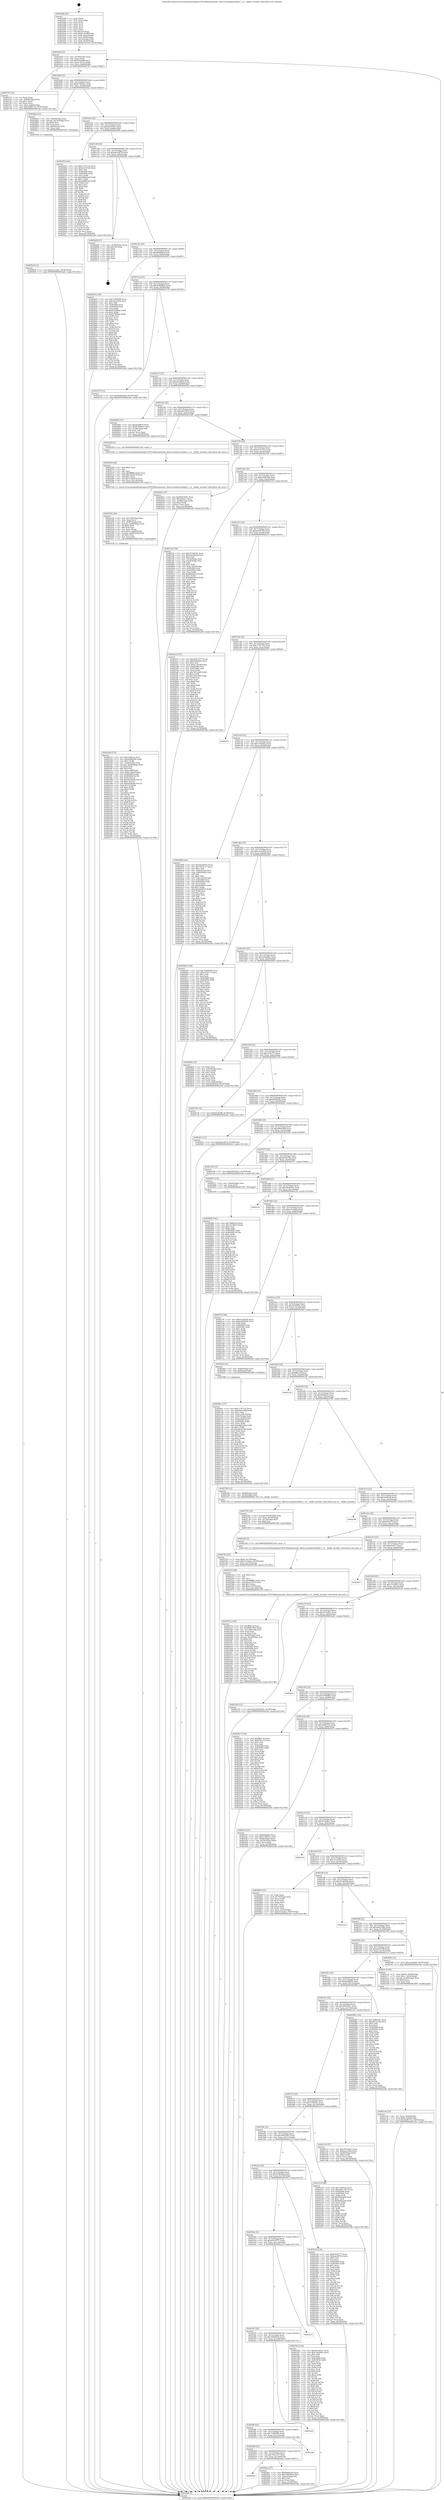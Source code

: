 digraph "0x401b90" {
  label = "0x401b90 (/mnt/c/Users/mathe/Desktop/tcc/POCII/binaries/extr_libuvsrcunixbsd-ifaddrs.c_uv__ifaddr_exclude_Final-ollvm.out::main(0))"
  labelloc = "t"
  node[shape=record]

  Entry [label="",width=0.3,height=0.3,shape=circle,fillcolor=black,style=filled]
  "0x401bbf" [label="{
     0x401bbf [23]\l
     | [instrs]\l
     &nbsp;&nbsp;0x401bbf \<+3\>: mov -0x78(%rbp),%eax\l
     &nbsp;&nbsp;0x401bc2 \<+2\>: mov %eax,%ecx\l
     &nbsp;&nbsp;0x401bc4 \<+6\>: sub $0x83a4cff8,%ecx\l
     &nbsp;&nbsp;0x401bca \<+3\>: mov %eax,-0x7c(%rbp)\l
     &nbsp;&nbsp;0x401bcd \<+3\>: mov %ecx,-0x80(%rbp)\l
     &nbsp;&nbsp;0x401bd0 \<+6\>: je 0000000000402747 \<main+0xbb7\>\l
  }"]
  "0x402747" [label="{
     0x402747 [25]\l
     | [instrs]\l
     &nbsp;&nbsp;0x402747 \<+2\>: xor %eax,%eax\l
     &nbsp;&nbsp;0x402749 \<+3\>: mov -0x64(%rbp),%ecx\l
     &nbsp;&nbsp;0x40274c \<+3\>: sub $0x1,%eax\l
     &nbsp;&nbsp;0x40274f \<+2\>: sub %eax,%ecx\l
     &nbsp;&nbsp;0x402751 \<+3\>: mov %ecx,-0x64(%rbp)\l
     &nbsp;&nbsp;0x402754 \<+7\>: movl $0x34d8573e,-0x78(%rbp)\l
     &nbsp;&nbsp;0x40275b \<+5\>: jmp 0000000000402cdb \<main+0x114b\>\l
  }"]
  "0x401bd6" [label="{
     0x401bd6 [25]\l
     | [instrs]\l
     &nbsp;&nbsp;0x401bd6 \<+5\>: jmp 0000000000401bdb \<main+0x4b\>\l
     &nbsp;&nbsp;0x401bdb \<+3\>: mov -0x7c(%rbp),%eax\l
     &nbsp;&nbsp;0x401bde \<+5\>: sub $0x8739b5ec,%eax\l
     &nbsp;&nbsp;0x401be3 \<+6\>: mov %eax,-0x84(%rbp)\l
     &nbsp;&nbsp;0x401be9 \<+6\>: je 00000000004028ae \<main+0xd1e\>\l
  }"]
  Exit [label="",width=0.3,height=0.3,shape=circle,fillcolor=black,style=filled,peripheries=2]
  "0x4028ae" [label="{
     0x4028ae [27]\l
     | [instrs]\l
     &nbsp;&nbsp;0x4028ae \<+4\>: mov -0x60(%rbp),%rax\l
     &nbsp;&nbsp;0x4028b2 \<+4\>: movslq -0x74(%rbp),%rcx\l
     &nbsp;&nbsp;0x4028b6 \<+4\>: shl $0x4,%rcx\l
     &nbsp;&nbsp;0x4028ba \<+3\>: add %rcx,%rax\l
     &nbsp;&nbsp;0x4028bd \<+4\>: mov 0x8(%rax),%rax\l
     &nbsp;&nbsp;0x4028c1 \<+3\>: mov %rax,%rdi\l
     &nbsp;&nbsp;0x4028c4 \<+5\>: call 0000000000401030 \<free@plt\>\l
     | [calls]\l
     &nbsp;&nbsp;0x401030 \{1\} (unknown)\l
  }"]
  "0x401bef" [label="{
     0x401bef [25]\l
     | [instrs]\l
     &nbsp;&nbsp;0x401bef \<+5\>: jmp 0000000000401bf4 \<main+0x64\>\l
     &nbsp;&nbsp;0x401bf4 \<+3\>: mov -0x7c(%rbp),%eax\l
     &nbsp;&nbsp;0x401bf7 \<+5\>: sub $0x8fd19161,%eax\l
     &nbsp;&nbsp;0x401bfc \<+6\>: mov %eax,-0x88(%rbp)\l
     &nbsp;&nbsp;0x401c02 \<+6\>: je 000000000040205f \<main+0x4cf\>\l
  }"]
  "0x402988" [label="{
     0x402988 [142]\l
     | [instrs]\l
     &nbsp;&nbsp;0x402988 \<+5\>: mov $0x7b8993a2,%ecx\l
     &nbsp;&nbsp;0x40298d \<+5\>: mov $0x151384c2,%edx\l
     &nbsp;&nbsp;0x402992 \<+3\>: mov $0x1,%sil\l
     &nbsp;&nbsp;0x402995 \<+3\>: xor %r8d,%r8d\l
     &nbsp;&nbsp;0x402998 \<+8\>: mov 0x405060,%r9d\l
     &nbsp;&nbsp;0x4029a0 \<+8\>: mov 0x405064,%r10d\l
     &nbsp;&nbsp;0x4029a8 \<+4\>: sub $0x1,%r8d\l
     &nbsp;&nbsp;0x4029ac \<+3\>: mov %r9d,%r11d\l
     &nbsp;&nbsp;0x4029af \<+3\>: add %r8d,%r11d\l
     &nbsp;&nbsp;0x4029b2 \<+4\>: imul %r11d,%r9d\l
     &nbsp;&nbsp;0x4029b6 \<+4\>: and $0x1,%r9d\l
     &nbsp;&nbsp;0x4029ba \<+4\>: cmp $0x0,%r9d\l
     &nbsp;&nbsp;0x4029be \<+3\>: sete %bl\l
     &nbsp;&nbsp;0x4029c1 \<+4\>: cmp $0xa,%r10d\l
     &nbsp;&nbsp;0x4029c5 \<+4\>: setl %r14b\l
     &nbsp;&nbsp;0x4029c9 \<+3\>: mov %bl,%r15b\l
     &nbsp;&nbsp;0x4029cc \<+4\>: xor $0xff,%r15b\l
     &nbsp;&nbsp;0x4029d0 \<+3\>: mov %r14b,%r12b\l
     &nbsp;&nbsp;0x4029d3 \<+4\>: xor $0xff,%r12b\l
     &nbsp;&nbsp;0x4029d7 \<+4\>: xor $0x1,%sil\l
     &nbsp;&nbsp;0x4029db \<+3\>: mov %r15b,%r13b\l
     &nbsp;&nbsp;0x4029de \<+4\>: and $0xff,%r13b\l
     &nbsp;&nbsp;0x4029e2 \<+3\>: and %sil,%bl\l
     &nbsp;&nbsp;0x4029e5 \<+3\>: mov %r12b,%al\l
     &nbsp;&nbsp;0x4029e8 \<+2\>: and $0xff,%al\l
     &nbsp;&nbsp;0x4029ea \<+3\>: and %sil,%r14b\l
     &nbsp;&nbsp;0x4029ed \<+3\>: or %bl,%r13b\l
     &nbsp;&nbsp;0x4029f0 \<+3\>: or %r14b,%al\l
     &nbsp;&nbsp;0x4029f3 \<+3\>: xor %al,%r13b\l
     &nbsp;&nbsp;0x4029f6 \<+3\>: or %r12b,%r15b\l
     &nbsp;&nbsp;0x4029f9 \<+4\>: xor $0xff,%r15b\l
     &nbsp;&nbsp;0x4029fd \<+4\>: or $0x1,%sil\l
     &nbsp;&nbsp;0x402a01 \<+3\>: and %sil,%r15b\l
     &nbsp;&nbsp;0x402a04 \<+3\>: or %r15b,%r13b\l
     &nbsp;&nbsp;0x402a07 \<+4\>: test $0x1,%r13b\l
     &nbsp;&nbsp;0x402a0b \<+3\>: cmovne %edx,%ecx\l
     &nbsp;&nbsp;0x402a0e \<+3\>: mov %ecx,-0x78(%rbp)\l
     &nbsp;&nbsp;0x402a11 \<+5\>: jmp 0000000000402cdb \<main+0x114b\>\l
  }"]
  "0x40205f" [label="{
     0x40205f [144]\l
     | [instrs]\l
     &nbsp;&nbsp;0x40205f \<+5\>: mov $0xc170715e,%eax\l
     &nbsp;&nbsp;0x402064 \<+5\>: mov $0xf3e30536,%ecx\l
     &nbsp;&nbsp;0x402069 \<+2\>: mov $0x1,%dl\l
     &nbsp;&nbsp;0x40206b \<+7\>: mov 0x405060,%esi\l
     &nbsp;&nbsp;0x402072 \<+7\>: mov 0x405064,%edi\l
     &nbsp;&nbsp;0x402079 \<+3\>: mov %esi,%r8d\l
     &nbsp;&nbsp;0x40207c \<+7\>: sub $0x200bb5a0,%r8d\l
     &nbsp;&nbsp;0x402083 \<+4\>: sub $0x1,%r8d\l
     &nbsp;&nbsp;0x402087 \<+7\>: add $0x200bb5a0,%r8d\l
     &nbsp;&nbsp;0x40208e \<+4\>: imul %r8d,%esi\l
     &nbsp;&nbsp;0x402092 \<+3\>: and $0x1,%esi\l
     &nbsp;&nbsp;0x402095 \<+3\>: cmp $0x0,%esi\l
     &nbsp;&nbsp;0x402098 \<+4\>: sete %r9b\l
     &nbsp;&nbsp;0x40209c \<+3\>: cmp $0xa,%edi\l
     &nbsp;&nbsp;0x40209f \<+4\>: setl %r10b\l
     &nbsp;&nbsp;0x4020a3 \<+3\>: mov %r9b,%r11b\l
     &nbsp;&nbsp;0x4020a6 \<+4\>: xor $0xff,%r11b\l
     &nbsp;&nbsp;0x4020aa \<+3\>: mov %r10b,%bl\l
     &nbsp;&nbsp;0x4020ad \<+3\>: xor $0xff,%bl\l
     &nbsp;&nbsp;0x4020b0 \<+3\>: xor $0x0,%dl\l
     &nbsp;&nbsp;0x4020b3 \<+3\>: mov %r11b,%r14b\l
     &nbsp;&nbsp;0x4020b6 \<+4\>: and $0x0,%r14b\l
     &nbsp;&nbsp;0x4020ba \<+3\>: and %dl,%r9b\l
     &nbsp;&nbsp;0x4020bd \<+3\>: mov %bl,%r15b\l
     &nbsp;&nbsp;0x4020c0 \<+4\>: and $0x0,%r15b\l
     &nbsp;&nbsp;0x4020c4 \<+3\>: and %dl,%r10b\l
     &nbsp;&nbsp;0x4020c7 \<+3\>: or %r9b,%r14b\l
     &nbsp;&nbsp;0x4020ca \<+3\>: or %r10b,%r15b\l
     &nbsp;&nbsp;0x4020cd \<+3\>: xor %r15b,%r14b\l
     &nbsp;&nbsp;0x4020d0 \<+3\>: or %bl,%r11b\l
     &nbsp;&nbsp;0x4020d3 \<+4\>: xor $0xff,%r11b\l
     &nbsp;&nbsp;0x4020d7 \<+3\>: or $0x0,%dl\l
     &nbsp;&nbsp;0x4020da \<+3\>: and %dl,%r11b\l
     &nbsp;&nbsp;0x4020dd \<+3\>: or %r11b,%r14b\l
     &nbsp;&nbsp;0x4020e0 \<+4\>: test $0x1,%r14b\l
     &nbsp;&nbsp;0x4020e4 \<+3\>: cmovne %ecx,%eax\l
     &nbsp;&nbsp;0x4020e7 \<+3\>: mov %eax,-0x78(%rbp)\l
     &nbsp;&nbsp;0x4020ea \<+5\>: jmp 0000000000402cdb \<main+0x114b\>\l
  }"]
  "0x401c08" [label="{
     0x401c08 [25]\l
     | [instrs]\l
     &nbsp;&nbsp;0x401c08 \<+5\>: jmp 0000000000401c0d \<main+0x7d\>\l
     &nbsp;&nbsp;0x401c0d \<+3\>: mov -0x7c(%rbp),%eax\l
     &nbsp;&nbsp;0x401c10 \<+5\>: sub $0x94ce5879,%eax\l
     &nbsp;&nbsp;0x401c15 \<+6\>: mov %eax,-0x8c(%rbp)\l
     &nbsp;&nbsp;0x401c1b \<+6\>: je 0000000000402b68 \<main+0xfd8\>\l
  }"]
  "0x4028c9" [label="{
     0x4028c9 [12]\l
     | [instrs]\l
     &nbsp;&nbsp;0x4028c9 \<+7\>: movl $0x3ccceb27,-0x78(%rbp)\l
     &nbsp;&nbsp;0x4028d0 \<+5\>: jmp 0000000000402cdb \<main+0x114b\>\l
  }"]
  "0x402b68" [label="{
     0x402b68 [21]\l
     | [instrs]\l
     &nbsp;&nbsp;0x402b68 \<+3\>: mov -0x38(%rbp),%eax\l
     &nbsp;&nbsp;0x402b6b \<+7\>: add $0x128,%rsp\l
     &nbsp;&nbsp;0x402b72 \<+1\>: pop %rbx\l
     &nbsp;&nbsp;0x402b73 \<+2\>: pop %r12\l
     &nbsp;&nbsp;0x402b75 \<+2\>: pop %r13\l
     &nbsp;&nbsp;0x402b77 \<+2\>: pop %r14\l
     &nbsp;&nbsp;0x402b79 \<+2\>: pop %r15\l
     &nbsp;&nbsp;0x402b7b \<+1\>: pop %rbp\l
     &nbsp;&nbsp;0x402b7c \<+1\>: ret\l
  }"]
  "0x401c21" [label="{
     0x401c21 [25]\l
     | [instrs]\l
     &nbsp;&nbsp;0x401c21 \<+5\>: jmp 0000000000401c26 \<main+0x96\>\l
     &nbsp;&nbsp;0x401c26 \<+3\>: mov -0x7c(%rbp),%eax\l
     &nbsp;&nbsp;0x401c29 \<+5\>: sub $0x9b4db2cf,%eax\l
     &nbsp;&nbsp;0x401c2e \<+6\>: mov %eax,-0x90(%rbp)\l
     &nbsp;&nbsp;0x401c34 \<+6\>: je 0000000000402625 \<main+0xa95\>\l
  }"]
  "0x402783" [label="{
     0x402783 [25]\l
     | [instrs]\l
     &nbsp;&nbsp;0x402783 \<+7\>: movl $0x0,-0x74(%rbp)\l
     &nbsp;&nbsp;0x40278a \<+7\>: movl $0xe313ab2a,-0x78(%rbp)\l
     &nbsp;&nbsp;0x402791 \<+6\>: mov %eax,-0x13c(%rbp)\l
     &nbsp;&nbsp;0x402797 \<+5\>: jmp 0000000000402cdb \<main+0x114b\>\l
  }"]
  "0x402625" [label="{
     0x402625 [144]\l
     | [instrs]\l
     &nbsp;&nbsp;0x402625 \<+5\>: mov $0x7cd99500,%eax\l
     &nbsp;&nbsp;0x40262a \<+5\>: mov $0xc4ca345d,%ecx\l
     &nbsp;&nbsp;0x40262f \<+2\>: mov $0x1,%dl\l
     &nbsp;&nbsp;0x402631 \<+7\>: mov 0x405060,%esi\l
     &nbsp;&nbsp;0x402638 \<+7\>: mov 0x405064,%edi\l
     &nbsp;&nbsp;0x40263f \<+3\>: mov %esi,%r8d\l
     &nbsp;&nbsp;0x402642 \<+7\>: add $0xf57608da,%r8d\l
     &nbsp;&nbsp;0x402649 \<+4\>: sub $0x1,%r8d\l
     &nbsp;&nbsp;0x40264d \<+7\>: sub $0xf57608da,%r8d\l
     &nbsp;&nbsp;0x402654 \<+4\>: imul %r8d,%esi\l
     &nbsp;&nbsp;0x402658 \<+3\>: and $0x1,%esi\l
     &nbsp;&nbsp;0x40265b \<+3\>: cmp $0x0,%esi\l
     &nbsp;&nbsp;0x40265e \<+4\>: sete %r9b\l
     &nbsp;&nbsp;0x402662 \<+3\>: cmp $0xa,%edi\l
     &nbsp;&nbsp;0x402665 \<+4\>: setl %r10b\l
     &nbsp;&nbsp;0x402669 \<+3\>: mov %r9b,%r11b\l
     &nbsp;&nbsp;0x40266c \<+4\>: xor $0xff,%r11b\l
     &nbsp;&nbsp;0x402670 \<+3\>: mov %r10b,%bl\l
     &nbsp;&nbsp;0x402673 \<+3\>: xor $0xff,%bl\l
     &nbsp;&nbsp;0x402676 \<+3\>: xor $0x0,%dl\l
     &nbsp;&nbsp;0x402679 \<+3\>: mov %r11b,%r14b\l
     &nbsp;&nbsp;0x40267c \<+4\>: and $0x0,%r14b\l
     &nbsp;&nbsp;0x402680 \<+3\>: and %dl,%r9b\l
     &nbsp;&nbsp;0x402683 \<+3\>: mov %bl,%r15b\l
     &nbsp;&nbsp;0x402686 \<+4\>: and $0x0,%r15b\l
     &nbsp;&nbsp;0x40268a \<+3\>: and %dl,%r10b\l
     &nbsp;&nbsp;0x40268d \<+3\>: or %r9b,%r14b\l
     &nbsp;&nbsp;0x402690 \<+3\>: or %r10b,%r15b\l
     &nbsp;&nbsp;0x402693 \<+3\>: xor %r15b,%r14b\l
     &nbsp;&nbsp;0x402696 \<+3\>: or %bl,%r11b\l
     &nbsp;&nbsp;0x402699 \<+4\>: xor $0xff,%r11b\l
     &nbsp;&nbsp;0x40269d \<+3\>: or $0x0,%dl\l
     &nbsp;&nbsp;0x4026a0 \<+3\>: and %dl,%r11b\l
     &nbsp;&nbsp;0x4026a3 \<+3\>: or %r11b,%r14b\l
     &nbsp;&nbsp;0x4026a6 \<+4\>: test $0x1,%r14b\l
     &nbsp;&nbsp;0x4026aa \<+3\>: cmovne %ecx,%eax\l
     &nbsp;&nbsp;0x4026ad \<+3\>: mov %eax,-0x78(%rbp)\l
     &nbsp;&nbsp;0x4026b0 \<+5\>: jmp 0000000000402cdb \<main+0x114b\>\l
  }"]
  "0x401c3a" [label="{
     0x401c3a [25]\l
     | [instrs]\l
     &nbsp;&nbsp;0x401c3a \<+5\>: jmp 0000000000401c3f \<main+0xaf\>\l
     &nbsp;&nbsp;0x401c3f \<+3\>: mov -0x7c(%rbp),%eax\l
     &nbsp;&nbsp;0x401c42 \<+5\>: sub $0x9e46b838,%eax\l
     &nbsp;&nbsp;0x401c47 \<+6\>: mov %eax,-0x94(%rbp)\l
     &nbsp;&nbsp;0x401c4d \<+6\>: je 0000000000402376 \<main+0x7e6\>\l
  }"]
  "0x40276c" [label="{
     0x40276c [23]\l
     | [instrs]\l
     &nbsp;&nbsp;0x40276c \<+10\>: movabs $0x4030b6,%rdi\l
     &nbsp;&nbsp;0x402776 \<+3\>: mov %eax,-0x70(%rbp)\l
     &nbsp;&nbsp;0x402779 \<+3\>: mov -0x70(%rbp),%esi\l
     &nbsp;&nbsp;0x40277c \<+2\>: mov $0x0,%al\l
     &nbsp;&nbsp;0x40277e \<+5\>: call 0000000000401040 \<printf@plt\>\l
     | [calls]\l
     &nbsp;&nbsp;0x401040 \{1\} (unknown)\l
  }"]
  "0x402376" [label="{
     0x402376 [12]\l
     | [instrs]\l
     &nbsp;&nbsp;0x402376 \<+7\>: movl $0x5e09cb26,-0x78(%rbp)\l
     &nbsp;&nbsp;0x40237d \<+5\>: jmp 0000000000402cdb \<main+0x114b\>\l
  }"]
  "0x401c53" [label="{
     0x401c53 [25]\l
     | [instrs]\l
     &nbsp;&nbsp;0x401c53 \<+5\>: jmp 0000000000401c58 \<main+0xc8\>\l
     &nbsp;&nbsp;0x401c58 \<+3\>: mov -0x7c(%rbp),%eax\l
     &nbsp;&nbsp;0x401c5b \<+5\>: sub $0xa02e94cd,%eax\l
     &nbsp;&nbsp;0x401c60 \<+6\>: mov %eax,-0x98(%rbp)\l
     &nbsp;&nbsp;0x401c66 \<+6\>: je 0000000000402893 \<main+0xd03\>\l
  }"]
  "0x40257a" [label="{
     0x40257a [126]\l
     | [instrs]\l
     &nbsp;&nbsp;0x40257a \<+5\>: mov $0xffffcc74,%ecx\l
     &nbsp;&nbsp;0x40257f \<+5\>: mov $0x49d5766e,%edx\l
     &nbsp;&nbsp;0x402584 \<+6\>: mov -0x138(%rbp),%esi\l
     &nbsp;&nbsp;0x40258a \<+3\>: imul %eax,%esi\l
     &nbsp;&nbsp;0x40258d \<+3\>: movslq %esi,%rdi\l
     &nbsp;&nbsp;0x402590 \<+4\>: mov -0x60(%rbp),%r8\l
     &nbsp;&nbsp;0x402594 \<+4\>: movslq -0x64(%rbp),%r9\l
     &nbsp;&nbsp;0x402598 \<+4\>: shl $0x4,%r9\l
     &nbsp;&nbsp;0x40259c \<+3\>: add %r9,%r8\l
     &nbsp;&nbsp;0x40259f \<+4\>: mov 0x8(%r8),%r8\l
     &nbsp;&nbsp;0x4025a3 \<+3\>: mov %rdi,(%r8)\l
     &nbsp;&nbsp;0x4025a6 \<+7\>: mov 0x405060,%eax\l
     &nbsp;&nbsp;0x4025ad \<+7\>: mov 0x405064,%esi\l
     &nbsp;&nbsp;0x4025b4 \<+3\>: mov %eax,%r10d\l
     &nbsp;&nbsp;0x4025b7 \<+7\>: sub $0xa725a3b4,%r10d\l
     &nbsp;&nbsp;0x4025be \<+4\>: sub $0x1,%r10d\l
     &nbsp;&nbsp;0x4025c2 \<+7\>: add $0xa725a3b4,%r10d\l
     &nbsp;&nbsp;0x4025c9 \<+4\>: imul %r10d,%eax\l
     &nbsp;&nbsp;0x4025cd \<+3\>: and $0x1,%eax\l
     &nbsp;&nbsp;0x4025d0 \<+3\>: cmp $0x0,%eax\l
     &nbsp;&nbsp;0x4025d3 \<+4\>: sete %r11b\l
     &nbsp;&nbsp;0x4025d7 \<+3\>: cmp $0xa,%esi\l
     &nbsp;&nbsp;0x4025da \<+3\>: setl %bl\l
     &nbsp;&nbsp;0x4025dd \<+3\>: mov %r11b,%r14b\l
     &nbsp;&nbsp;0x4025e0 \<+3\>: and %bl,%r14b\l
     &nbsp;&nbsp;0x4025e3 \<+3\>: xor %bl,%r11b\l
     &nbsp;&nbsp;0x4025e6 \<+3\>: or %r11b,%r14b\l
     &nbsp;&nbsp;0x4025e9 \<+4\>: test $0x1,%r14b\l
     &nbsp;&nbsp;0x4025ed \<+3\>: cmovne %edx,%ecx\l
     &nbsp;&nbsp;0x4025f0 \<+3\>: mov %ecx,-0x78(%rbp)\l
     &nbsp;&nbsp;0x4025f3 \<+5\>: jmp 0000000000402cdb \<main+0x114b\>\l
  }"]
  "0x402893" [label="{
     0x402893 [27]\l
     | [instrs]\l
     &nbsp;&nbsp;0x402893 \<+5\>: mov $0x4aa8ff10,%eax\l
     &nbsp;&nbsp;0x402898 \<+5\>: mov $0x8739b5ec,%ecx\l
     &nbsp;&nbsp;0x40289d \<+3\>: mov -0x29(%rbp),%dl\l
     &nbsp;&nbsp;0x4028a0 \<+3\>: test $0x1,%dl\l
     &nbsp;&nbsp;0x4028a3 \<+3\>: cmovne %ecx,%eax\l
     &nbsp;&nbsp;0x4028a6 \<+3\>: mov %eax,-0x78(%rbp)\l
     &nbsp;&nbsp;0x4028a9 \<+5\>: jmp 0000000000402cdb \<main+0x114b\>\l
  }"]
  "0x401c6c" [label="{
     0x401c6c [25]\l
     | [instrs]\l
     &nbsp;&nbsp;0x401c6c \<+5\>: jmp 0000000000401c71 \<main+0xe1\>\l
     &nbsp;&nbsp;0x401c71 \<+3\>: mov -0x7c(%rbp),%eax\l
     &nbsp;&nbsp;0x401c74 \<+5\>: sub $0xa0d11653,%eax\l
     &nbsp;&nbsp;0x401c79 \<+6\>: mov %eax,-0x9c(%rbp)\l
     &nbsp;&nbsp;0x401c7f \<+6\>: je 0000000000402268 \<main+0x6d8\>\l
  }"]
  "0x402552" [label="{
     0x402552 [40]\l
     | [instrs]\l
     &nbsp;&nbsp;0x402552 \<+5\>: mov $0x2,%ecx\l
     &nbsp;&nbsp;0x402557 \<+1\>: cltd\l
     &nbsp;&nbsp;0x402558 \<+2\>: idiv %ecx\l
     &nbsp;&nbsp;0x40255a \<+6\>: imul $0xfffffffe,%edx,%ecx\l
     &nbsp;&nbsp;0x402560 \<+6\>: sub $0xa15207f,%ecx\l
     &nbsp;&nbsp;0x402566 \<+3\>: add $0x1,%ecx\l
     &nbsp;&nbsp;0x402569 \<+6\>: add $0xa15207f,%ecx\l
     &nbsp;&nbsp;0x40256f \<+6\>: mov %ecx,-0x138(%rbp)\l
     &nbsp;&nbsp;0x402575 \<+5\>: call 0000000000401160 \<next_i\>\l
     | [calls]\l
     &nbsp;&nbsp;0x401160 \{1\} (/mnt/c/Users/mathe/Desktop/tcc/POCII/binaries/extr_libuvsrcunixbsd-ifaddrs.c_uv__ifaddr_exclude_Final-ollvm.out::next_i)\l
  }"]
  "0x402268" [label="{
     0x402268 [5]\l
     | [instrs]\l
     &nbsp;&nbsp;0x402268 \<+5\>: call 0000000000401160 \<next_i\>\l
     | [calls]\l
     &nbsp;&nbsp;0x401160 \{1\} (/mnt/c/Users/mathe/Desktop/tcc/POCII/binaries/extr_libuvsrcunixbsd-ifaddrs.c_uv__ifaddr_exclude_Final-ollvm.out::next_i)\l
  }"]
  "0x401c85" [label="{
     0x401c85 [25]\l
     | [instrs]\l
     &nbsp;&nbsp;0x401c85 \<+5\>: jmp 0000000000401c8a \<main+0xfa\>\l
     &nbsp;&nbsp;0x401c8a \<+3\>: mov -0x7c(%rbp),%eax\l
     &nbsp;&nbsp;0x401c8d \<+5\>: sub $0xb27d7c03,%eax\l
     &nbsp;&nbsp;0x401c92 \<+6\>: mov %eax,-0xa0(%rbp)\l
     &nbsp;&nbsp;0x401c98 \<+6\>: je 000000000040202c \<main+0x49c\>\l
  }"]
  "0x402022" [label="{
     0x402022\l
  }", style=dashed]
  "0x40202c" [label="{
     0x40202c [27]\l
     | [instrs]\l
     &nbsp;&nbsp;0x40202c \<+5\>: mov $0x8fd19161,%eax\l
     &nbsp;&nbsp;0x402031 \<+5\>: mov $0xaf1bf11,%ecx\l
     &nbsp;&nbsp;0x402036 \<+3\>: mov -0x34(%rbp),%edx\l
     &nbsp;&nbsp;0x402039 \<+3\>: cmp $0x2,%edx\l
     &nbsp;&nbsp;0x40203c \<+3\>: cmovne %ecx,%eax\l
     &nbsp;&nbsp;0x40203f \<+3\>: mov %eax,-0x78(%rbp)\l
     &nbsp;&nbsp;0x402042 \<+5\>: jmp 0000000000402cdb \<main+0x114b\>\l
  }"]
  "0x401c9e" [label="{
     0x401c9e [25]\l
     | [instrs]\l
     &nbsp;&nbsp;0x401c9e \<+5\>: jmp 0000000000401ca3 \<main+0x113\>\l
     &nbsp;&nbsp;0x401ca3 \<+3\>: mov -0x7c(%rbp),%eax\l
     &nbsp;&nbsp;0x401ca6 \<+5\>: sub $0xba06b5e6,%eax\l
     &nbsp;&nbsp;0x401cab \<+6\>: mov %eax,-0xa4(%rbp)\l
     &nbsp;&nbsp;0x401cb1 \<+6\>: je 00000000004027ef \<main+0xc5f\>\l
  }"]
  "0x402cdb" [label="{
     0x402cdb [5]\l
     | [instrs]\l
     &nbsp;&nbsp;0x402cdb \<+5\>: jmp 0000000000401bbf \<main+0x2f\>\l
  }"]
  "0x401b90" [label="{
     0x401b90 [47]\l
     | [instrs]\l
     &nbsp;&nbsp;0x401b90 \<+1\>: push %rbp\l
     &nbsp;&nbsp;0x401b91 \<+3\>: mov %rsp,%rbp\l
     &nbsp;&nbsp;0x401b94 \<+2\>: push %r15\l
     &nbsp;&nbsp;0x401b96 \<+2\>: push %r14\l
     &nbsp;&nbsp;0x401b98 \<+2\>: push %r13\l
     &nbsp;&nbsp;0x401b9a \<+2\>: push %r12\l
     &nbsp;&nbsp;0x401b9c \<+1\>: push %rbx\l
     &nbsp;&nbsp;0x401b9d \<+7\>: sub $0x128,%rsp\l
     &nbsp;&nbsp;0x401ba4 \<+7\>: movl $0x0,-0x38(%rbp)\l
     &nbsp;&nbsp;0x401bab \<+3\>: mov %edi,-0x3c(%rbp)\l
     &nbsp;&nbsp;0x401bae \<+4\>: mov %rsi,-0x48(%rbp)\l
     &nbsp;&nbsp;0x401bb2 \<+3\>: mov -0x3c(%rbp),%edi\l
     &nbsp;&nbsp;0x401bb5 \<+3\>: mov %edi,-0x34(%rbp)\l
     &nbsp;&nbsp;0x401bb8 \<+7\>: movl $0xb27d7c03,-0x78(%rbp)\l
  }"]
  "0x4024ac" [label="{
     0x4024ac [27]\l
     | [instrs]\l
     &nbsp;&nbsp;0x4024ac \<+5\>: mov $0x9b4db2cf,%eax\l
     &nbsp;&nbsp;0x4024b1 \<+5\>: mov $0x1995fd82,%ecx\l
     &nbsp;&nbsp;0x4024b6 \<+3\>: mov -0x2a(%rbp),%dl\l
     &nbsp;&nbsp;0x4024b9 \<+3\>: test $0x1,%dl\l
     &nbsp;&nbsp;0x4024bc \<+3\>: cmovne %ecx,%eax\l
     &nbsp;&nbsp;0x4024bf \<+3\>: mov %eax,-0x78(%rbp)\l
     &nbsp;&nbsp;0x4024c2 \<+5\>: jmp 0000000000402cdb \<main+0x114b\>\l
  }"]
  "0x4027ef" [label="{
     0x4027ef [164]\l
     | [instrs]\l
     &nbsp;&nbsp;0x4027ef \<+5\>: mov $0x415dd32b,%eax\l
     &nbsp;&nbsp;0x4027f4 \<+5\>: mov $0xa02e94cd,%ecx\l
     &nbsp;&nbsp;0x4027f9 \<+2\>: mov $0x1,%dl\l
     &nbsp;&nbsp;0x4027fb \<+3\>: mov -0x74(%rbp),%esi\l
     &nbsp;&nbsp;0x4027fe \<+3\>: cmp -0x54(%rbp),%esi\l
     &nbsp;&nbsp;0x402801 \<+4\>: setl %dil\l
     &nbsp;&nbsp;0x402805 \<+4\>: and $0x1,%dil\l
     &nbsp;&nbsp;0x402809 \<+4\>: mov %dil,-0x29(%rbp)\l
     &nbsp;&nbsp;0x40280d \<+7\>: mov 0x405060,%esi\l
     &nbsp;&nbsp;0x402814 \<+8\>: mov 0x405064,%r8d\l
     &nbsp;&nbsp;0x40281c \<+3\>: mov %esi,%r9d\l
     &nbsp;&nbsp;0x40281f \<+7\>: add $0xb8b2b010,%r9d\l
     &nbsp;&nbsp;0x402826 \<+4\>: sub $0x1,%r9d\l
     &nbsp;&nbsp;0x40282a \<+7\>: sub $0xb8b2b010,%r9d\l
     &nbsp;&nbsp;0x402831 \<+4\>: imul %r9d,%esi\l
     &nbsp;&nbsp;0x402835 \<+3\>: and $0x1,%esi\l
     &nbsp;&nbsp;0x402838 \<+3\>: cmp $0x0,%esi\l
     &nbsp;&nbsp;0x40283b \<+4\>: sete %dil\l
     &nbsp;&nbsp;0x40283f \<+4\>: cmp $0xa,%r8d\l
     &nbsp;&nbsp;0x402843 \<+4\>: setl %r10b\l
     &nbsp;&nbsp;0x402847 \<+3\>: mov %dil,%r11b\l
     &nbsp;&nbsp;0x40284a \<+4\>: xor $0xff,%r11b\l
     &nbsp;&nbsp;0x40284e \<+3\>: mov %r10b,%bl\l
     &nbsp;&nbsp;0x402851 \<+3\>: xor $0xff,%bl\l
     &nbsp;&nbsp;0x402854 \<+3\>: xor $0x0,%dl\l
     &nbsp;&nbsp;0x402857 \<+3\>: mov %r11b,%r14b\l
     &nbsp;&nbsp;0x40285a \<+4\>: and $0x0,%r14b\l
     &nbsp;&nbsp;0x40285e \<+3\>: and %dl,%dil\l
     &nbsp;&nbsp;0x402861 \<+3\>: mov %bl,%r15b\l
     &nbsp;&nbsp;0x402864 \<+4\>: and $0x0,%r15b\l
     &nbsp;&nbsp;0x402868 \<+3\>: and %dl,%r10b\l
     &nbsp;&nbsp;0x40286b \<+3\>: or %dil,%r14b\l
     &nbsp;&nbsp;0x40286e \<+3\>: or %r10b,%r15b\l
     &nbsp;&nbsp;0x402871 \<+3\>: xor %r15b,%r14b\l
     &nbsp;&nbsp;0x402874 \<+3\>: or %bl,%r11b\l
     &nbsp;&nbsp;0x402877 \<+4\>: xor $0xff,%r11b\l
     &nbsp;&nbsp;0x40287b \<+3\>: or $0x0,%dl\l
     &nbsp;&nbsp;0x40287e \<+3\>: and %dl,%r11b\l
     &nbsp;&nbsp;0x402881 \<+3\>: or %r11b,%r14b\l
     &nbsp;&nbsp;0x402884 \<+4\>: test $0x1,%r14b\l
     &nbsp;&nbsp;0x402888 \<+3\>: cmovne %ecx,%eax\l
     &nbsp;&nbsp;0x40288b \<+3\>: mov %eax,-0x78(%rbp)\l
     &nbsp;&nbsp;0x40288e \<+5\>: jmp 0000000000402cdb \<main+0x114b\>\l
  }"]
  "0x401cb7" [label="{
     0x401cb7 [25]\l
     | [instrs]\l
     &nbsp;&nbsp;0x401cb7 \<+5\>: jmp 0000000000401cbc \<main+0x12c\>\l
     &nbsp;&nbsp;0x401cbc \<+3\>: mov -0x7c(%rbp),%eax\l
     &nbsp;&nbsp;0x401cbf \<+5\>: sub $0xbee59792,%eax\l
     &nbsp;&nbsp;0x401cc4 \<+6\>: mov %eax,-0xa8(%rbp)\l
     &nbsp;&nbsp;0x401cca \<+6\>: je 0000000000402ac5 \<main+0xf35\>\l
  }"]
  "0x402009" [label="{
     0x402009 [25]\l
     | [instrs]\l
     &nbsp;&nbsp;0x402009 \<+5\>: jmp 000000000040200e \<main+0x47e\>\l
     &nbsp;&nbsp;0x40200e \<+3\>: mov -0x7c(%rbp),%eax\l
     &nbsp;&nbsp;0x402011 \<+5\>: sub $0x7f5e5117,%eax\l
     &nbsp;&nbsp;0x402016 \<+6\>: mov %eax,-0x130(%rbp)\l
     &nbsp;&nbsp;0x40201c \<+6\>: je 00000000004024ac \<main+0x91c\>\l
  }"]
  "0x402ac5" [label="{
     0x402ac5 [151]\l
     | [instrs]\l
     &nbsp;&nbsp;0x402ac5 \<+5\>: mov $0x6561d777,%eax\l
     &nbsp;&nbsp;0x402aca \<+5\>: mov $0xd00fab42,%ecx\l
     &nbsp;&nbsp;0x402acf \<+2\>: mov $0x1,%dl\l
     &nbsp;&nbsp;0x402ad1 \<+7\>: movl $0x0,-0x38(%rbp)\l
     &nbsp;&nbsp;0x402ad8 \<+7\>: mov 0x405060,%esi\l
     &nbsp;&nbsp;0x402adf \<+7\>: mov 0x405064,%edi\l
     &nbsp;&nbsp;0x402ae6 \<+3\>: mov %esi,%r8d\l
     &nbsp;&nbsp;0x402ae9 \<+7\>: sub $0x7431a4f6,%r8d\l
     &nbsp;&nbsp;0x402af0 \<+4\>: sub $0x1,%r8d\l
     &nbsp;&nbsp;0x402af4 \<+7\>: add $0x7431a4f6,%r8d\l
     &nbsp;&nbsp;0x402afb \<+4\>: imul %r8d,%esi\l
     &nbsp;&nbsp;0x402aff \<+3\>: and $0x1,%esi\l
     &nbsp;&nbsp;0x402b02 \<+3\>: cmp $0x0,%esi\l
     &nbsp;&nbsp;0x402b05 \<+4\>: sete %r9b\l
     &nbsp;&nbsp;0x402b09 \<+3\>: cmp $0xa,%edi\l
     &nbsp;&nbsp;0x402b0c \<+4\>: setl %r10b\l
     &nbsp;&nbsp;0x402b10 \<+3\>: mov %r9b,%r11b\l
     &nbsp;&nbsp;0x402b13 \<+4\>: xor $0xff,%r11b\l
     &nbsp;&nbsp;0x402b17 \<+3\>: mov %r10b,%bl\l
     &nbsp;&nbsp;0x402b1a \<+3\>: xor $0xff,%bl\l
     &nbsp;&nbsp;0x402b1d \<+3\>: xor $0x1,%dl\l
     &nbsp;&nbsp;0x402b20 \<+3\>: mov %r11b,%r14b\l
     &nbsp;&nbsp;0x402b23 \<+4\>: and $0xff,%r14b\l
     &nbsp;&nbsp;0x402b27 \<+3\>: and %dl,%r9b\l
     &nbsp;&nbsp;0x402b2a \<+3\>: mov %bl,%r15b\l
     &nbsp;&nbsp;0x402b2d \<+4\>: and $0xff,%r15b\l
     &nbsp;&nbsp;0x402b31 \<+3\>: and %dl,%r10b\l
     &nbsp;&nbsp;0x402b34 \<+3\>: or %r9b,%r14b\l
     &nbsp;&nbsp;0x402b37 \<+3\>: or %r10b,%r15b\l
     &nbsp;&nbsp;0x402b3a \<+3\>: xor %r15b,%r14b\l
     &nbsp;&nbsp;0x402b3d \<+3\>: or %bl,%r11b\l
     &nbsp;&nbsp;0x402b40 \<+4\>: xor $0xff,%r11b\l
     &nbsp;&nbsp;0x402b44 \<+3\>: or $0x1,%dl\l
     &nbsp;&nbsp;0x402b47 \<+3\>: and %dl,%r11b\l
     &nbsp;&nbsp;0x402b4a \<+3\>: or %r11b,%r14b\l
     &nbsp;&nbsp;0x402b4d \<+4\>: test $0x1,%r14b\l
     &nbsp;&nbsp;0x402b51 \<+3\>: cmovne %ecx,%eax\l
     &nbsp;&nbsp;0x402b54 \<+3\>: mov %eax,-0x78(%rbp)\l
     &nbsp;&nbsp;0x402b57 \<+5\>: jmp 0000000000402cdb \<main+0x114b\>\l
  }"]
  "0x401cd0" [label="{
     0x401cd0 [25]\l
     | [instrs]\l
     &nbsp;&nbsp;0x401cd0 \<+5\>: jmp 0000000000401cd5 \<main+0x145\>\l
     &nbsp;&nbsp;0x401cd5 \<+3\>: mov -0x7c(%rbp),%eax\l
     &nbsp;&nbsp;0x401cd8 \<+5\>: sub $0xc170715e,%eax\l
     &nbsp;&nbsp;0x401cdd \<+6\>: mov %eax,-0xac(%rbp)\l
     &nbsp;&nbsp;0x401ce3 \<+6\>: je 0000000000402b7d \<main+0xfed\>\l
  }"]
  "0x402c9d" [label="{
     0x402c9d\l
  }", style=dashed]
  "0x402b7d" [label="{
     0x402b7d\l
  }", style=dashed]
  "0x401ce9" [label="{
     0x401ce9 [25]\l
     | [instrs]\l
     &nbsp;&nbsp;0x401ce9 \<+5\>: jmp 0000000000401cee \<main+0x15e\>\l
     &nbsp;&nbsp;0x401cee \<+3\>: mov -0x7c(%rbp),%eax\l
     &nbsp;&nbsp;0x401cf1 \<+5\>: sub $0xc3dcb0a2,%eax\l
     &nbsp;&nbsp;0x401cf6 \<+6\>: mov %eax,-0xb0(%rbp)\l
     &nbsp;&nbsp;0x401cfc \<+6\>: je 0000000000402408 \<main+0x878\>\l
  }"]
  "0x401ff0" [label="{
     0x401ff0 [25]\l
     | [instrs]\l
     &nbsp;&nbsp;0x401ff0 \<+5\>: jmp 0000000000401ff5 \<main+0x465\>\l
     &nbsp;&nbsp;0x401ff5 \<+3\>: mov -0x7c(%rbp),%eax\l
     &nbsp;&nbsp;0x401ff8 \<+5\>: sub $0x7cd99500,%eax\l
     &nbsp;&nbsp;0x401ffd \<+6\>: mov %eax,-0x12c(%rbp)\l
     &nbsp;&nbsp;0x402003 \<+6\>: je 0000000000402c9d \<main+0x110d\>\l
  }"]
  "0x402408" [label="{
     0x402408 [164]\l
     | [instrs]\l
     &nbsp;&nbsp;0x402408 \<+5\>: mov $0xe0c445b1,%eax\l
     &nbsp;&nbsp;0x40240d \<+5\>: mov $0x7f5e5117,%ecx\l
     &nbsp;&nbsp;0x402412 \<+2\>: mov $0x1,%dl\l
     &nbsp;&nbsp;0x402414 \<+3\>: mov -0x6c(%rbp),%esi\l
     &nbsp;&nbsp;0x402417 \<+3\>: cmp -0x68(%rbp),%esi\l
     &nbsp;&nbsp;0x40241a \<+4\>: setl %dil\l
     &nbsp;&nbsp;0x40241e \<+4\>: and $0x1,%dil\l
     &nbsp;&nbsp;0x402422 \<+4\>: mov %dil,-0x2a(%rbp)\l
     &nbsp;&nbsp;0x402426 \<+7\>: mov 0x405060,%esi\l
     &nbsp;&nbsp;0x40242d \<+8\>: mov 0x405064,%r8d\l
     &nbsp;&nbsp;0x402435 \<+3\>: mov %esi,%r9d\l
     &nbsp;&nbsp;0x402438 \<+7\>: sub $0xae06870,%r9d\l
     &nbsp;&nbsp;0x40243f \<+4\>: sub $0x1,%r9d\l
     &nbsp;&nbsp;0x402443 \<+7\>: add $0xae06870,%r9d\l
     &nbsp;&nbsp;0x40244a \<+4\>: imul %r9d,%esi\l
     &nbsp;&nbsp;0x40244e \<+3\>: and $0x1,%esi\l
     &nbsp;&nbsp;0x402451 \<+3\>: cmp $0x0,%esi\l
     &nbsp;&nbsp;0x402454 \<+4\>: sete %dil\l
     &nbsp;&nbsp;0x402458 \<+4\>: cmp $0xa,%r8d\l
     &nbsp;&nbsp;0x40245c \<+4\>: setl %r10b\l
     &nbsp;&nbsp;0x402460 \<+3\>: mov %dil,%r11b\l
     &nbsp;&nbsp;0x402463 \<+4\>: xor $0xff,%r11b\l
     &nbsp;&nbsp;0x402467 \<+3\>: mov %r10b,%bl\l
     &nbsp;&nbsp;0x40246a \<+3\>: xor $0xff,%bl\l
     &nbsp;&nbsp;0x40246d \<+3\>: xor $0x0,%dl\l
     &nbsp;&nbsp;0x402470 \<+3\>: mov %r11b,%r14b\l
     &nbsp;&nbsp;0x402473 \<+4\>: and $0x0,%r14b\l
     &nbsp;&nbsp;0x402477 \<+3\>: and %dl,%dil\l
     &nbsp;&nbsp;0x40247a \<+3\>: mov %bl,%r15b\l
     &nbsp;&nbsp;0x40247d \<+4\>: and $0x0,%r15b\l
     &nbsp;&nbsp;0x402481 \<+3\>: and %dl,%r10b\l
     &nbsp;&nbsp;0x402484 \<+3\>: or %dil,%r14b\l
     &nbsp;&nbsp;0x402487 \<+3\>: or %r10b,%r15b\l
     &nbsp;&nbsp;0x40248a \<+3\>: xor %r15b,%r14b\l
     &nbsp;&nbsp;0x40248d \<+3\>: or %bl,%r11b\l
     &nbsp;&nbsp;0x402490 \<+4\>: xor $0xff,%r11b\l
     &nbsp;&nbsp;0x402494 \<+3\>: or $0x0,%dl\l
     &nbsp;&nbsp;0x402497 \<+3\>: and %dl,%r11b\l
     &nbsp;&nbsp;0x40249a \<+3\>: or %r11b,%r14b\l
     &nbsp;&nbsp;0x40249d \<+4\>: test $0x1,%r14b\l
     &nbsp;&nbsp;0x4024a1 \<+3\>: cmovne %ecx,%eax\l
     &nbsp;&nbsp;0x4024a4 \<+3\>: mov %eax,-0x78(%rbp)\l
     &nbsp;&nbsp;0x4024a7 \<+5\>: jmp 0000000000402cdb \<main+0x114b\>\l
  }"]
  "0x401d02" [label="{
     0x401d02 [25]\l
     | [instrs]\l
     &nbsp;&nbsp;0x401d02 \<+5\>: jmp 0000000000401d07 \<main+0x177\>\l
     &nbsp;&nbsp;0x401d07 \<+3\>: mov -0x7c(%rbp),%eax\l
     &nbsp;&nbsp;0x401d0a \<+5\>: sub $0xc4ca345d,%eax\l
     &nbsp;&nbsp;0x401d0f \<+6\>: mov %eax,-0xb4(%rbp)\l
     &nbsp;&nbsp;0x401d15 \<+6\>: je 00000000004026b5 \<main+0xb25\>\l
  }"]
  "0x402cb5" [label="{
     0x402cb5\l
  }", style=dashed]
  "0x4026b5" [label="{
     0x4026b5 [134]\l
     | [instrs]\l
     &nbsp;&nbsp;0x4026b5 \<+5\>: mov $0x7cd99500,%eax\l
     &nbsp;&nbsp;0x4026ba \<+5\>: mov $0xcb7fe17c,%ecx\l
     &nbsp;&nbsp;0x4026bf \<+2\>: mov $0x1,%dl\l
     &nbsp;&nbsp;0x4026c1 \<+2\>: xor %esi,%esi\l
     &nbsp;&nbsp;0x4026c3 \<+7\>: mov 0x405060,%edi\l
     &nbsp;&nbsp;0x4026ca \<+8\>: mov 0x405064,%r8d\l
     &nbsp;&nbsp;0x4026d2 \<+3\>: sub $0x1,%esi\l
     &nbsp;&nbsp;0x4026d5 \<+3\>: mov %edi,%r9d\l
     &nbsp;&nbsp;0x4026d8 \<+3\>: add %esi,%r9d\l
     &nbsp;&nbsp;0x4026db \<+4\>: imul %r9d,%edi\l
     &nbsp;&nbsp;0x4026df \<+3\>: and $0x1,%edi\l
     &nbsp;&nbsp;0x4026e2 \<+3\>: cmp $0x0,%edi\l
     &nbsp;&nbsp;0x4026e5 \<+4\>: sete %r10b\l
     &nbsp;&nbsp;0x4026e9 \<+4\>: cmp $0xa,%r8d\l
     &nbsp;&nbsp;0x4026ed \<+4\>: setl %r11b\l
     &nbsp;&nbsp;0x4026f1 \<+3\>: mov %r10b,%bl\l
     &nbsp;&nbsp;0x4026f4 \<+3\>: xor $0xff,%bl\l
     &nbsp;&nbsp;0x4026f7 \<+3\>: mov %r11b,%r14b\l
     &nbsp;&nbsp;0x4026fa \<+4\>: xor $0xff,%r14b\l
     &nbsp;&nbsp;0x4026fe \<+3\>: xor $0x0,%dl\l
     &nbsp;&nbsp;0x402701 \<+3\>: mov %bl,%r15b\l
     &nbsp;&nbsp;0x402704 \<+4\>: and $0x0,%r15b\l
     &nbsp;&nbsp;0x402708 \<+3\>: and %dl,%r10b\l
     &nbsp;&nbsp;0x40270b \<+3\>: mov %r14b,%r12b\l
     &nbsp;&nbsp;0x40270e \<+4\>: and $0x0,%r12b\l
     &nbsp;&nbsp;0x402712 \<+3\>: and %dl,%r11b\l
     &nbsp;&nbsp;0x402715 \<+3\>: or %r10b,%r15b\l
     &nbsp;&nbsp;0x402718 \<+3\>: or %r11b,%r12b\l
     &nbsp;&nbsp;0x40271b \<+3\>: xor %r12b,%r15b\l
     &nbsp;&nbsp;0x40271e \<+3\>: or %r14b,%bl\l
     &nbsp;&nbsp;0x402721 \<+3\>: xor $0xff,%bl\l
     &nbsp;&nbsp;0x402724 \<+3\>: or $0x0,%dl\l
     &nbsp;&nbsp;0x402727 \<+2\>: and %dl,%bl\l
     &nbsp;&nbsp;0x402729 \<+3\>: or %bl,%r15b\l
     &nbsp;&nbsp;0x40272c \<+4\>: test $0x1,%r15b\l
     &nbsp;&nbsp;0x402730 \<+3\>: cmovne %ecx,%eax\l
     &nbsp;&nbsp;0x402733 \<+3\>: mov %eax,-0x78(%rbp)\l
     &nbsp;&nbsp;0x402736 \<+5\>: jmp 0000000000402cdb \<main+0x114b\>\l
  }"]
  "0x401d1b" [label="{
     0x401d1b [25]\l
     | [instrs]\l
     &nbsp;&nbsp;0x401d1b \<+5\>: jmp 0000000000401d20 \<main+0x190\>\l
     &nbsp;&nbsp;0x401d20 \<+3\>: mov -0x7c(%rbp),%eax\l
     &nbsp;&nbsp;0x401d23 \<+5\>: sub $0xca5ed443,%eax\l
     &nbsp;&nbsp;0x401d28 \<+6\>: mov %eax,-0xb8(%rbp)\l
     &nbsp;&nbsp;0x401d2e \<+6\>: je 0000000000402604 \<main+0xa74\>\l
  }"]
  "0x401fd7" [label="{
     0x401fd7 [25]\l
     | [instrs]\l
     &nbsp;&nbsp;0x401fd7 \<+5\>: jmp 0000000000401fdc \<main+0x44c\>\l
     &nbsp;&nbsp;0x401fdc \<+3\>: mov -0x7c(%rbp),%eax\l
     &nbsp;&nbsp;0x401fdf \<+5\>: sub $0x7b8993a2,%eax\l
     &nbsp;&nbsp;0x401fe4 \<+6\>: mov %eax,-0x128(%rbp)\l
     &nbsp;&nbsp;0x401fea \<+6\>: je 0000000000402cb5 \<main+0x1125\>\l
  }"]
  "0x402604" [label="{
     0x402604 [33]\l
     | [instrs]\l
     &nbsp;&nbsp;0x402604 \<+2\>: xor %eax,%eax\l
     &nbsp;&nbsp;0x402606 \<+3\>: mov -0x6c(%rbp),%ecx\l
     &nbsp;&nbsp;0x402609 \<+2\>: mov %eax,%edx\l
     &nbsp;&nbsp;0x40260b \<+2\>: sub %ecx,%edx\l
     &nbsp;&nbsp;0x40260d \<+2\>: mov %eax,%ecx\l
     &nbsp;&nbsp;0x40260f \<+3\>: sub $0x1,%ecx\l
     &nbsp;&nbsp;0x402612 \<+2\>: add %ecx,%edx\l
     &nbsp;&nbsp;0x402614 \<+2\>: sub %edx,%eax\l
     &nbsp;&nbsp;0x402616 \<+3\>: mov %eax,-0x6c(%rbp)\l
     &nbsp;&nbsp;0x402619 \<+7\>: movl $0x5e09cb26,-0x78(%rbp)\l
     &nbsp;&nbsp;0x402620 \<+5\>: jmp 0000000000402cdb \<main+0x114b\>\l
  }"]
  "0x401d34" [label="{
     0x401d34 [25]\l
     | [instrs]\l
     &nbsp;&nbsp;0x401d34 \<+5\>: jmp 0000000000401d39 \<main+0x1a9\>\l
     &nbsp;&nbsp;0x401d39 \<+3\>: mov -0x7c(%rbp),%eax\l
     &nbsp;&nbsp;0x401d3c \<+5\>: sub $0xcb7fe17c,%eax\l
     &nbsp;&nbsp;0x401d41 \<+6\>: mov %eax,-0xbc(%rbp)\l
     &nbsp;&nbsp;0x401d47 \<+6\>: je 000000000040273b \<main+0xbab\>\l
  }"]
  "0x402ccd" [label="{
     0x402ccd\l
  }", style=dashed]
  "0x40273b" [label="{
     0x40273b [12]\l
     | [instrs]\l
     &nbsp;&nbsp;0x40273b \<+7\>: movl $0x83a4cff8,-0x78(%rbp)\l
     &nbsp;&nbsp;0x402742 \<+5\>: jmp 0000000000402cdb \<main+0x114b\>\l
  }"]
  "0x401d4d" [label="{
     0x401d4d [25]\l
     | [instrs]\l
     &nbsp;&nbsp;0x401d4d \<+5\>: jmp 0000000000401d52 \<main+0x1c2\>\l
     &nbsp;&nbsp;0x401d52 \<+3\>: mov -0x7c(%rbp),%eax\l
     &nbsp;&nbsp;0x401d55 \<+5\>: sub $0xd00fab42,%eax\l
     &nbsp;&nbsp;0x401d5a \<+6\>: mov %eax,-0xc0(%rbp)\l
     &nbsp;&nbsp;0x401d60 \<+6\>: je 0000000000402b5c \<main+0xfcc\>\l
  }"]
  "0x401fbe" [label="{
     0x401fbe [25]\l
     | [instrs]\l
     &nbsp;&nbsp;0x401fbe \<+5\>: jmp 0000000000401fc3 \<main+0x433\>\l
     &nbsp;&nbsp;0x401fc3 \<+3\>: mov -0x7c(%rbp),%eax\l
     &nbsp;&nbsp;0x401fc6 \<+5\>: sub $0x6561d777,%eax\l
     &nbsp;&nbsp;0x401fcb \<+6\>: mov %eax,-0x124(%rbp)\l
     &nbsp;&nbsp;0x401fd1 \<+6\>: je 0000000000402ccd \<main+0x113d\>\l
  }"]
  "0x402b5c" [label="{
     0x402b5c [12]\l
     | [instrs]\l
     &nbsp;&nbsp;0x402b5c \<+7\>: movl $0x94ce5879,-0x78(%rbp)\l
     &nbsp;&nbsp;0x402b63 \<+5\>: jmp 0000000000402cdb \<main+0x114b\>\l
  }"]
  "0x401d66" [label="{
     0x401d66 [25]\l
     | [instrs]\l
     &nbsp;&nbsp;0x401d66 \<+5\>: jmp 0000000000401d6b \<main+0x1db\>\l
     &nbsp;&nbsp;0x401d6b \<+3\>: mov -0x7c(%rbp),%eax\l
     &nbsp;&nbsp;0x401d6e \<+5\>: sub $0xd94a34df,%eax\l
     &nbsp;&nbsp;0x401d73 \<+6\>: mov %eax,-0xc4(%rbp)\l
     &nbsp;&nbsp;0x401d79 \<+6\>: je 0000000000402199 \<main+0x609\>\l
  }"]
  "0x402382" [label="{
     0x402382 [134]\l
     | [instrs]\l
     &nbsp;&nbsp;0x402382 \<+5\>: mov $0xe0c445b1,%eax\l
     &nbsp;&nbsp;0x402387 \<+5\>: mov $0xc3dcb0a2,%ecx\l
     &nbsp;&nbsp;0x40238c \<+2\>: mov $0x1,%dl\l
     &nbsp;&nbsp;0x40238e \<+2\>: xor %esi,%esi\l
     &nbsp;&nbsp;0x402390 \<+7\>: mov 0x405060,%edi\l
     &nbsp;&nbsp;0x402397 \<+8\>: mov 0x405064,%r8d\l
     &nbsp;&nbsp;0x40239f \<+3\>: sub $0x1,%esi\l
     &nbsp;&nbsp;0x4023a2 \<+3\>: mov %edi,%r9d\l
     &nbsp;&nbsp;0x4023a5 \<+3\>: add %esi,%r9d\l
     &nbsp;&nbsp;0x4023a8 \<+4\>: imul %r9d,%edi\l
     &nbsp;&nbsp;0x4023ac \<+3\>: and $0x1,%edi\l
     &nbsp;&nbsp;0x4023af \<+3\>: cmp $0x0,%edi\l
     &nbsp;&nbsp;0x4023b2 \<+4\>: sete %r10b\l
     &nbsp;&nbsp;0x4023b6 \<+4\>: cmp $0xa,%r8d\l
     &nbsp;&nbsp;0x4023ba \<+4\>: setl %r11b\l
     &nbsp;&nbsp;0x4023be \<+3\>: mov %r10b,%bl\l
     &nbsp;&nbsp;0x4023c1 \<+3\>: xor $0xff,%bl\l
     &nbsp;&nbsp;0x4023c4 \<+3\>: mov %r11b,%r14b\l
     &nbsp;&nbsp;0x4023c7 \<+4\>: xor $0xff,%r14b\l
     &nbsp;&nbsp;0x4023cb \<+3\>: xor $0x0,%dl\l
     &nbsp;&nbsp;0x4023ce \<+3\>: mov %bl,%r15b\l
     &nbsp;&nbsp;0x4023d1 \<+4\>: and $0x0,%r15b\l
     &nbsp;&nbsp;0x4023d5 \<+3\>: and %dl,%r10b\l
     &nbsp;&nbsp;0x4023d8 \<+3\>: mov %r14b,%r12b\l
     &nbsp;&nbsp;0x4023db \<+4\>: and $0x0,%r12b\l
     &nbsp;&nbsp;0x4023df \<+3\>: and %dl,%r11b\l
     &nbsp;&nbsp;0x4023e2 \<+3\>: or %r10b,%r15b\l
     &nbsp;&nbsp;0x4023e5 \<+3\>: or %r11b,%r12b\l
     &nbsp;&nbsp;0x4023e8 \<+3\>: xor %r12b,%r15b\l
     &nbsp;&nbsp;0x4023eb \<+3\>: or %r14b,%bl\l
     &nbsp;&nbsp;0x4023ee \<+3\>: xor $0xff,%bl\l
     &nbsp;&nbsp;0x4023f1 \<+3\>: or $0x0,%dl\l
     &nbsp;&nbsp;0x4023f4 \<+2\>: and %dl,%bl\l
     &nbsp;&nbsp;0x4023f6 \<+3\>: or %bl,%r15b\l
     &nbsp;&nbsp;0x4023f9 \<+4\>: test $0x1,%r15b\l
     &nbsp;&nbsp;0x4023fd \<+3\>: cmovne %ecx,%eax\l
     &nbsp;&nbsp;0x402400 \<+3\>: mov %eax,-0x78(%rbp)\l
     &nbsp;&nbsp;0x402403 \<+5\>: jmp 0000000000402cdb \<main+0x114b\>\l
  }"]
  "0x402199" [label="{
     0x402199 [12]\l
     | [instrs]\l
     &nbsp;&nbsp;0x402199 \<+7\>: movl $0x50979a51,-0x78(%rbp)\l
     &nbsp;&nbsp;0x4021a0 \<+5\>: jmp 0000000000402cdb \<main+0x114b\>\l
  }"]
  "0x401d7f" [label="{
     0x401d7f [25]\l
     | [instrs]\l
     &nbsp;&nbsp;0x401d7f \<+5\>: jmp 0000000000401d84 \<main+0x1f4\>\l
     &nbsp;&nbsp;0x401d84 \<+3\>: mov -0x7c(%rbp),%eax\l
     &nbsp;&nbsp;0x401d87 \<+5\>: sub $0xdd7da76a,%eax\l
     &nbsp;&nbsp;0x401d8c \<+6\>: mov %eax,-0xc8(%rbp)\l
     &nbsp;&nbsp;0x401d92 \<+6\>: je 000000000040297c \<main+0xdec\>\l
  }"]
  "0x401fa5" [label="{
     0x401fa5 [25]\l
     | [instrs]\l
     &nbsp;&nbsp;0x401fa5 \<+5\>: jmp 0000000000401faa \<main+0x41a\>\l
     &nbsp;&nbsp;0x401faa \<+3\>: mov -0x7c(%rbp),%eax\l
     &nbsp;&nbsp;0x401fad \<+5\>: sub $0x5e09cb26,%eax\l
     &nbsp;&nbsp;0x401fb2 \<+6\>: mov %eax,-0x120(%rbp)\l
     &nbsp;&nbsp;0x401fb8 \<+6\>: je 0000000000402382 \<main+0x7f2\>\l
  }"]
  "0x40297c" [label="{
     0x40297c [12]\l
     | [instrs]\l
     &nbsp;&nbsp;0x40297c \<+4\>: mov -0x60(%rbp),%rax\l
     &nbsp;&nbsp;0x402980 \<+3\>: mov %rax,%rdi\l
     &nbsp;&nbsp;0x402983 \<+5\>: call 0000000000401030 \<free@plt\>\l
     | [calls]\l
     &nbsp;&nbsp;0x401030 \{1\} (unknown)\l
  }"]
  "0x401d98" [label="{
     0x401d98 [25]\l
     | [instrs]\l
     &nbsp;&nbsp;0x401d98 \<+5\>: jmp 0000000000401d9d \<main+0x20d\>\l
     &nbsp;&nbsp;0x401d9d \<+3\>: mov -0x7c(%rbp),%eax\l
     &nbsp;&nbsp;0x401da0 \<+5\>: sub $0xe0c445b1,%eax\l
     &nbsp;&nbsp;0x401da5 \<+6\>: mov %eax,-0xcc(%rbp)\l
     &nbsp;&nbsp;0x401dab \<+6\>: je 0000000000402c2a \<main+0x109a\>\l
  }"]
  "0x402a3f" [label="{
     0x402a3f [134]\l
     | [instrs]\l
     &nbsp;&nbsp;0x402a3f \<+5\>: mov $0x6561d777,%eax\l
     &nbsp;&nbsp;0x402a44 \<+5\>: mov $0xbee59792,%ecx\l
     &nbsp;&nbsp;0x402a49 \<+2\>: mov $0x1,%dl\l
     &nbsp;&nbsp;0x402a4b \<+2\>: xor %esi,%esi\l
     &nbsp;&nbsp;0x402a4d \<+7\>: mov 0x405060,%edi\l
     &nbsp;&nbsp;0x402a54 \<+8\>: mov 0x405064,%r8d\l
     &nbsp;&nbsp;0x402a5c \<+3\>: sub $0x1,%esi\l
     &nbsp;&nbsp;0x402a5f \<+3\>: mov %edi,%r9d\l
     &nbsp;&nbsp;0x402a62 \<+3\>: add %esi,%r9d\l
     &nbsp;&nbsp;0x402a65 \<+4\>: imul %r9d,%edi\l
     &nbsp;&nbsp;0x402a69 \<+3\>: and $0x1,%edi\l
     &nbsp;&nbsp;0x402a6c \<+3\>: cmp $0x0,%edi\l
     &nbsp;&nbsp;0x402a6f \<+4\>: sete %r10b\l
     &nbsp;&nbsp;0x402a73 \<+4\>: cmp $0xa,%r8d\l
     &nbsp;&nbsp;0x402a77 \<+4\>: setl %r11b\l
     &nbsp;&nbsp;0x402a7b \<+3\>: mov %r10b,%bl\l
     &nbsp;&nbsp;0x402a7e \<+3\>: xor $0xff,%bl\l
     &nbsp;&nbsp;0x402a81 \<+3\>: mov %r11b,%r14b\l
     &nbsp;&nbsp;0x402a84 \<+4\>: xor $0xff,%r14b\l
     &nbsp;&nbsp;0x402a88 \<+3\>: xor $0x0,%dl\l
     &nbsp;&nbsp;0x402a8b \<+3\>: mov %bl,%r15b\l
     &nbsp;&nbsp;0x402a8e \<+4\>: and $0x0,%r15b\l
     &nbsp;&nbsp;0x402a92 \<+3\>: and %dl,%r10b\l
     &nbsp;&nbsp;0x402a95 \<+3\>: mov %r14b,%r12b\l
     &nbsp;&nbsp;0x402a98 \<+4\>: and $0x0,%r12b\l
     &nbsp;&nbsp;0x402a9c \<+3\>: and %dl,%r11b\l
     &nbsp;&nbsp;0x402a9f \<+3\>: or %r10b,%r15b\l
     &nbsp;&nbsp;0x402aa2 \<+3\>: or %r11b,%r12b\l
     &nbsp;&nbsp;0x402aa5 \<+3\>: xor %r12b,%r15b\l
     &nbsp;&nbsp;0x402aa8 \<+3\>: or %r14b,%bl\l
     &nbsp;&nbsp;0x402aab \<+3\>: xor $0xff,%bl\l
     &nbsp;&nbsp;0x402aae \<+3\>: or $0x0,%dl\l
     &nbsp;&nbsp;0x402ab1 \<+2\>: and %dl,%bl\l
     &nbsp;&nbsp;0x402ab3 \<+3\>: or %bl,%r15b\l
     &nbsp;&nbsp;0x402ab6 \<+4\>: test $0x1,%r15b\l
     &nbsp;&nbsp;0x402aba \<+3\>: cmovne %ecx,%eax\l
     &nbsp;&nbsp;0x402abd \<+3\>: mov %eax,-0x78(%rbp)\l
     &nbsp;&nbsp;0x402ac0 \<+5\>: jmp 0000000000402cdb \<main+0x114b\>\l
  }"]
  "0x402c2a" [label="{
     0x402c2a\l
  }", style=dashed]
  "0x401db1" [label="{
     0x401db1 [25]\l
     | [instrs]\l
     &nbsp;&nbsp;0x401db1 \<+5\>: jmp 0000000000401db6 \<main+0x226\>\l
     &nbsp;&nbsp;0x401db6 \<+3\>: mov -0x7c(%rbp),%eax\l
     &nbsp;&nbsp;0x401db9 \<+5\>: sub $0xe313ab2a,%eax\l
     &nbsp;&nbsp;0x401dbe \<+6\>: mov %eax,-0xd0(%rbp)\l
     &nbsp;&nbsp;0x401dc4 \<+6\>: je 000000000040279c \<main+0xc0c\>\l
  }"]
  "0x4022c6" [label="{
     0x4022c6 [176]\l
     | [instrs]\l
     &nbsp;&nbsp;0x4022c6 \<+5\>: mov $0x7ed81eb,%ecx\l
     &nbsp;&nbsp;0x4022cb \<+5\>: mov $0x9e46b838,%edx\l
     &nbsp;&nbsp;0x4022d0 \<+3\>: mov $0x1,%r8b\l
     &nbsp;&nbsp;0x4022d3 \<+4\>: mov -0x60(%rbp),%rsi\l
     &nbsp;&nbsp;0x4022d7 \<+4\>: movslq -0x64(%rbp),%rdi\l
     &nbsp;&nbsp;0x4022db \<+4\>: shl $0x4,%rdi\l
     &nbsp;&nbsp;0x4022df \<+3\>: add %rdi,%rsi\l
     &nbsp;&nbsp;0x4022e2 \<+4\>: mov %rax,0x8(%rsi)\l
     &nbsp;&nbsp;0x4022e6 \<+7\>: movl $0x0,-0x6c(%rbp)\l
     &nbsp;&nbsp;0x4022ed \<+8\>: mov 0x405060,%r9d\l
     &nbsp;&nbsp;0x4022f5 \<+8\>: mov 0x405064,%r10d\l
     &nbsp;&nbsp;0x4022fd \<+3\>: mov %r9d,%r11d\l
     &nbsp;&nbsp;0x402300 \<+7\>: add $0xf2d28a9b,%r11d\l
     &nbsp;&nbsp;0x402307 \<+4\>: sub $0x1,%r11d\l
     &nbsp;&nbsp;0x40230b \<+7\>: sub $0xf2d28a9b,%r11d\l
     &nbsp;&nbsp;0x402312 \<+4\>: imul %r11d,%r9d\l
     &nbsp;&nbsp;0x402316 \<+4\>: and $0x1,%r9d\l
     &nbsp;&nbsp;0x40231a \<+4\>: cmp $0x0,%r9d\l
     &nbsp;&nbsp;0x40231e \<+3\>: sete %bl\l
     &nbsp;&nbsp;0x402321 \<+4\>: cmp $0xa,%r10d\l
     &nbsp;&nbsp;0x402325 \<+4\>: setl %r14b\l
     &nbsp;&nbsp;0x402329 \<+3\>: mov %bl,%r15b\l
     &nbsp;&nbsp;0x40232c \<+4\>: xor $0xff,%r15b\l
     &nbsp;&nbsp;0x402330 \<+3\>: mov %r14b,%r12b\l
     &nbsp;&nbsp;0x402333 \<+4\>: xor $0xff,%r12b\l
     &nbsp;&nbsp;0x402337 \<+4\>: xor $0x1,%r8b\l
     &nbsp;&nbsp;0x40233b \<+3\>: mov %r15b,%r13b\l
     &nbsp;&nbsp;0x40233e \<+4\>: and $0xff,%r13b\l
     &nbsp;&nbsp;0x402342 \<+3\>: and %r8b,%bl\l
     &nbsp;&nbsp;0x402345 \<+3\>: mov %r12b,%al\l
     &nbsp;&nbsp;0x402348 \<+2\>: and $0xff,%al\l
     &nbsp;&nbsp;0x40234a \<+3\>: and %r8b,%r14b\l
     &nbsp;&nbsp;0x40234d \<+3\>: or %bl,%r13b\l
     &nbsp;&nbsp;0x402350 \<+3\>: or %r14b,%al\l
     &nbsp;&nbsp;0x402353 \<+3\>: xor %al,%r13b\l
     &nbsp;&nbsp;0x402356 \<+3\>: or %r12b,%r15b\l
     &nbsp;&nbsp;0x402359 \<+4\>: xor $0xff,%r15b\l
     &nbsp;&nbsp;0x40235d \<+4\>: or $0x1,%r8b\l
     &nbsp;&nbsp;0x402361 \<+3\>: and %r8b,%r15b\l
     &nbsp;&nbsp;0x402364 \<+3\>: or %r15b,%r13b\l
     &nbsp;&nbsp;0x402367 \<+4\>: test $0x1,%r13b\l
     &nbsp;&nbsp;0x40236b \<+3\>: cmovne %edx,%ecx\l
     &nbsp;&nbsp;0x40236e \<+3\>: mov %ecx,-0x78(%rbp)\l
     &nbsp;&nbsp;0x402371 \<+5\>: jmp 0000000000402cdb \<main+0x114b\>\l
  }"]
  "0x40279c" [label="{
     0x40279c [83]\l
     | [instrs]\l
     &nbsp;&nbsp;0x40279c \<+5\>: mov $0x415dd32b,%eax\l
     &nbsp;&nbsp;0x4027a1 \<+5\>: mov $0xba06b5e6,%ecx\l
     &nbsp;&nbsp;0x4027a6 \<+2\>: xor %edx,%edx\l
     &nbsp;&nbsp;0x4027a8 \<+7\>: mov 0x405060,%esi\l
     &nbsp;&nbsp;0x4027af \<+7\>: mov 0x405064,%edi\l
     &nbsp;&nbsp;0x4027b6 \<+3\>: sub $0x1,%edx\l
     &nbsp;&nbsp;0x4027b9 \<+3\>: mov %esi,%r8d\l
     &nbsp;&nbsp;0x4027bc \<+3\>: add %edx,%r8d\l
     &nbsp;&nbsp;0x4027bf \<+4\>: imul %r8d,%esi\l
     &nbsp;&nbsp;0x4027c3 \<+3\>: and $0x1,%esi\l
     &nbsp;&nbsp;0x4027c6 \<+3\>: cmp $0x0,%esi\l
     &nbsp;&nbsp;0x4027c9 \<+4\>: sete %r9b\l
     &nbsp;&nbsp;0x4027cd \<+3\>: cmp $0xa,%edi\l
     &nbsp;&nbsp;0x4027d0 \<+4\>: setl %r10b\l
     &nbsp;&nbsp;0x4027d4 \<+3\>: mov %r9b,%r11b\l
     &nbsp;&nbsp;0x4027d7 \<+3\>: and %r10b,%r11b\l
     &nbsp;&nbsp;0x4027da \<+3\>: xor %r10b,%r9b\l
     &nbsp;&nbsp;0x4027dd \<+3\>: or %r9b,%r11b\l
     &nbsp;&nbsp;0x4027e0 \<+4\>: test $0x1,%r11b\l
     &nbsp;&nbsp;0x4027e4 \<+3\>: cmovne %ecx,%eax\l
     &nbsp;&nbsp;0x4027e7 \<+3\>: mov %eax,-0x78(%rbp)\l
     &nbsp;&nbsp;0x4027ea \<+5\>: jmp 0000000000402cdb \<main+0x114b\>\l
  }"]
  "0x401dca" [label="{
     0x401dca [25]\l
     | [instrs]\l
     &nbsp;&nbsp;0x401dca \<+5\>: jmp 0000000000401dcf \<main+0x23f\>\l
     &nbsp;&nbsp;0x401dcf \<+3\>: mov -0x7c(%rbp),%eax\l
     &nbsp;&nbsp;0x401dd2 \<+5\>: sub $0xf3e30536,%eax\l
     &nbsp;&nbsp;0x401dd7 \<+6\>: mov %eax,-0xd4(%rbp)\l
     &nbsp;&nbsp;0x401ddd \<+6\>: je 00000000004020ef \<main+0x55f\>\l
  }"]
  "0x402295" [label="{
     0x402295 [49]\l
     | [instrs]\l
     &nbsp;&nbsp;0x402295 \<+6\>: mov -0x134(%rbp),%ecx\l
     &nbsp;&nbsp;0x40229b \<+3\>: imul %eax,%ecx\l
     &nbsp;&nbsp;0x40229e \<+4\>: mov -0x60(%rbp),%rsi\l
     &nbsp;&nbsp;0x4022a2 \<+4\>: movslq -0x64(%rbp),%rdi\l
     &nbsp;&nbsp;0x4022a6 \<+4\>: shl $0x4,%rdi\l
     &nbsp;&nbsp;0x4022aa \<+3\>: add %rdi,%rsi\l
     &nbsp;&nbsp;0x4022ad \<+2\>: mov %ecx,(%rsi)\l
     &nbsp;&nbsp;0x4022af \<+7\>: movl $0x1,-0x68(%rbp)\l
     &nbsp;&nbsp;0x4022b6 \<+4\>: movslq -0x68(%rbp),%rsi\l
     &nbsp;&nbsp;0x4022ba \<+4\>: shl $0x3,%rsi\l
     &nbsp;&nbsp;0x4022be \<+3\>: mov %rsi,%rdi\l
     &nbsp;&nbsp;0x4022c1 \<+5\>: call 0000000000401050 \<malloc@plt\>\l
     | [calls]\l
     &nbsp;&nbsp;0x401050 \{1\} (unknown)\l
  }"]
  "0x4020ef" [label="{
     0x4020ef [13]\l
     | [instrs]\l
     &nbsp;&nbsp;0x4020ef \<+4\>: mov -0x48(%rbp),%rax\l
     &nbsp;&nbsp;0x4020f3 \<+4\>: mov 0x8(%rax),%rdi\l
     &nbsp;&nbsp;0x4020f7 \<+5\>: call 0000000000401060 \<atoi@plt\>\l
     | [calls]\l
     &nbsp;&nbsp;0x401060 \{1\} (unknown)\l
  }"]
  "0x401de3" [label="{
     0x401de3 [25]\l
     | [instrs]\l
     &nbsp;&nbsp;0x401de3 \<+5\>: jmp 0000000000401de8 \<main+0x258\>\l
     &nbsp;&nbsp;0x401de8 \<+3\>: mov -0x7c(%rbp),%eax\l
     &nbsp;&nbsp;0x401deb \<+5\>: sub $0xffffcc74,%eax\l
     &nbsp;&nbsp;0x401df0 \<+6\>: mov %eax,-0xd8(%rbp)\l
     &nbsp;&nbsp;0x401df6 \<+6\>: je 0000000000402c36 \<main+0x10a6\>\l
  }"]
  "0x4020fc" [label="{
     0x4020fc [157]\l
     | [instrs]\l
     &nbsp;&nbsp;0x4020fc \<+5\>: mov $0xc170715e,%ecx\l
     &nbsp;&nbsp;0x402101 \<+5\>: mov $0xd94a34df,%edx\l
     &nbsp;&nbsp;0x402106 \<+3\>: mov $0x1,%sil\l
     &nbsp;&nbsp;0x402109 \<+3\>: mov %eax,-0x4c(%rbp)\l
     &nbsp;&nbsp;0x40210c \<+3\>: mov -0x4c(%rbp),%eax\l
     &nbsp;&nbsp;0x40210f \<+3\>: mov %eax,-0x30(%rbp)\l
     &nbsp;&nbsp;0x402112 \<+7\>: mov 0x405060,%eax\l
     &nbsp;&nbsp;0x402119 \<+8\>: mov 0x405064,%r8d\l
     &nbsp;&nbsp;0x402121 \<+3\>: mov %eax,%r9d\l
     &nbsp;&nbsp;0x402124 \<+7\>: add $0xadb2244b,%r9d\l
     &nbsp;&nbsp;0x40212b \<+4\>: sub $0x1,%r9d\l
     &nbsp;&nbsp;0x40212f \<+7\>: sub $0xadb2244b,%r9d\l
     &nbsp;&nbsp;0x402136 \<+4\>: imul %r9d,%eax\l
     &nbsp;&nbsp;0x40213a \<+3\>: and $0x1,%eax\l
     &nbsp;&nbsp;0x40213d \<+3\>: cmp $0x0,%eax\l
     &nbsp;&nbsp;0x402140 \<+4\>: sete %r10b\l
     &nbsp;&nbsp;0x402144 \<+4\>: cmp $0xa,%r8d\l
     &nbsp;&nbsp;0x402148 \<+4\>: setl %r11b\l
     &nbsp;&nbsp;0x40214c \<+3\>: mov %r10b,%bl\l
     &nbsp;&nbsp;0x40214f \<+3\>: xor $0xff,%bl\l
     &nbsp;&nbsp;0x402152 \<+3\>: mov %r11b,%r14b\l
     &nbsp;&nbsp;0x402155 \<+4\>: xor $0xff,%r14b\l
     &nbsp;&nbsp;0x402159 \<+4\>: xor $0x0,%sil\l
     &nbsp;&nbsp;0x40215d \<+3\>: mov %bl,%r15b\l
     &nbsp;&nbsp;0x402160 \<+4\>: and $0x0,%r15b\l
     &nbsp;&nbsp;0x402164 \<+3\>: and %sil,%r10b\l
     &nbsp;&nbsp;0x402167 \<+3\>: mov %r14b,%r12b\l
     &nbsp;&nbsp;0x40216a \<+4\>: and $0x0,%r12b\l
     &nbsp;&nbsp;0x40216e \<+3\>: and %sil,%r11b\l
     &nbsp;&nbsp;0x402171 \<+3\>: or %r10b,%r15b\l
     &nbsp;&nbsp;0x402174 \<+3\>: or %r11b,%r12b\l
     &nbsp;&nbsp;0x402177 \<+3\>: xor %r12b,%r15b\l
     &nbsp;&nbsp;0x40217a \<+3\>: or %r14b,%bl\l
     &nbsp;&nbsp;0x40217d \<+3\>: xor $0xff,%bl\l
     &nbsp;&nbsp;0x402180 \<+4\>: or $0x0,%sil\l
     &nbsp;&nbsp;0x402184 \<+3\>: and %sil,%bl\l
     &nbsp;&nbsp;0x402187 \<+3\>: or %bl,%r15b\l
     &nbsp;&nbsp;0x40218a \<+4\>: test $0x1,%r15b\l
     &nbsp;&nbsp;0x40218e \<+3\>: cmovne %edx,%ecx\l
     &nbsp;&nbsp;0x402191 \<+3\>: mov %ecx,-0x78(%rbp)\l
     &nbsp;&nbsp;0x402194 \<+5\>: jmp 0000000000402cdb \<main+0x114b\>\l
  }"]
  "0x40226d" [label="{
     0x40226d [40]\l
     | [instrs]\l
     &nbsp;&nbsp;0x40226d \<+5\>: mov $0x2,%ecx\l
     &nbsp;&nbsp;0x402272 \<+1\>: cltd\l
     &nbsp;&nbsp;0x402273 \<+2\>: idiv %ecx\l
     &nbsp;&nbsp;0x402275 \<+6\>: imul $0xfffffffe,%edx,%ecx\l
     &nbsp;&nbsp;0x40227b \<+6\>: add $0x7cdad579,%ecx\l
     &nbsp;&nbsp;0x402281 \<+3\>: add $0x1,%ecx\l
     &nbsp;&nbsp;0x402284 \<+6\>: sub $0x7cdad579,%ecx\l
     &nbsp;&nbsp;0x40228a \<+6\>: mov %ecx,-0x134(%rbp)\l
     &nbsp;&nbsp;0x402290 \<+5\>: call 0000000000401160 \<next_i\>\l
     | [calls]\l
     &nbsp;&nbsp;0x401160 \{1\} (/mnt/c/Users/mathe/Desktop/tcc/POCII/binaries/extr_libuvsrcunixbsd-ifaddrs.c_uv__ifaddr_exclude_Final-ollvm.out::next_i)\l
  }"]
  "0x402c36" [label="{
     0x402c36\l
  }", style=dashed]
  "0x401dfc" [label="{
     0x401dfc [25]\l
     | [instrs]\l
     &nbsp;&nbsp;0x401dfc \<+5\>: jmp 0000000000401e01 \<main+0x271\>\l
     &nbsp;&nbsp;0x401e01 \<+3\>: mov -0x7c(%rbp),%eax\l
     &nbsp;&nbsp;0x401e04 \<+5\>: sub $0x48ad0a2,%eax\l
     &nbsp;&nbsp;0x401e09 \<+6\>: mov %eax,-0xdc(%rbp)\l
     &nbsp;&nbsp;0x401e0f \<+6\>: je 0000000000402760 \<main+0xbd0\>\l
  }"]
  "0x401f8c" [label="{
     0x401f8c [25]\l
     | [instrs]\l
     &nbsp;&nbsp;0x401f8c \<+5\>: jmp 0000000000401f91 \<main+0x401\>\l
     &nbsp;&nbsp;0x401f91 \<+3\>: mov -0x7c(%rbp),%eax\l
     &nbsp;&nbsp;0x401f94 \<+5\>: sub $0x59042903,%eax\l
     &nbsp;&nbsp;0x401f99 \<+6\>: mov %eax,-0x11c(%rbp)\l
     &nbsp;&nbsp;0x401f9f \<+6\>: je 0000000000402a3f \<main+0xeaf\>\l
  }"]
  "0x402760" [label="{
     0x402760 [12]\l
     | [instrs]\l
     &nbsp;&nbsp;0x402760 \<+4\>: mov -0x60(%rbp),%rdi\l
     &nbsp;&nbsp;0x402764 \<+3\>: mov -0x50(%rbp),%esi\l
     &nbsp;&nbsp;0x402767 \<+5\>: call 0000000000401760 \<uv__ifaddr_exclude\>\l
     | [calls]\l
     &nbsp;&nbsp;0x401760 \{1\} (/mnt/c/Users/mathe/Desktop/tcc/POCII/binaries/extr_libuvsrcunixbsd-ifaddrs.c_uv__ifaddr_exclude_Final-ollvm.out::uv__ifaddr_exclude)\l
  }"]
  "0x401e15" [label="{
     0x401e15 [25]\l
     | [instrs]\l
     &nbsp;&nbsp;0x401e15 \<+5\>: jmp 0000000000401e1a \<main+0x28a\>\l
     &nbsp;&nbsp;0x401e1a \<+3\>: mov -0x7c(%rbp),%eax\l
     &nbsp;&nbsp;0x401e1d \<+5\>: sub $0x7ed81eb,%eax\l
     &nbsp;&nbsp;0x401e22 \<+6\>: mov %eax,-0xe0(%rbp)\l
     &nbsp;&nbsp;0x401e28 \<+6\>: je 0000000000402b99 \<main+0x1009\>\l
  }"]
  "0x402210" [label="{
     0x402210 [88]\l
     | [instrs]\l
     &nbsp;&nbsp;0x402210 \<+5\>: mov $0x7ed81eb,%eax\l
     &nbsp;&nbsp;0x402215 \<+5\>: mov $0xa0d11653,%ecx\l
     &nbsp;&nbsp;0x40221a \<+7\>: mov 0x405060,%edx\l
     &nbsp;&nbsp;0x402221 \<+7\>: mov 0x405064,%esi\l
     &nbsp;&nbsp;0x402228 \<+2\>: mov %edx,%edi\l
     &nbsp;&nbsp;0x40222a \<+6\>: add $0x90fada0b,%edi\l
     &nbsp;&nbsp;0x402230 \<+3\>: sub $0x1,%edi\l
     &nbsp;&nbsp;0x402233 \<+6\>: sub $0x90fada0b,%edi\l
     &nbsp;&nbsp;0x402239 \<+3\>: imul %edi,%edx\l
     &nbsp;&nbsp;0x40223c \<+3\>: and $0x1,%edx\l
     &nbsp;&nbsp;0x40223f \<+3\>: cmp $0x0,%edx\l
     &nbsp;&nbsp;0x402242 \<+4\>: sete %r8b\l
     &nbsp;&nbsp;0x402246 \<+3\>: cmp $0xa,%esi\l
     &nbsp;&nbsp;0x402249 \<+4\>: setl %r9b\l
     &nbsp;&nbsp;0x40224d \<+3\>: mov %r8b,%r10b\l
     &nbsp;&nbsp;0x402250 \<+3\>: and %r9b,%r10b\l
     &nbsp;&nbsp;0x402253 \<+3\>: xor %r9b,%r8b\l
     &nbsp;&nbsp;0x402256 \<+3\>: or %r8b,%r10b\l
     &nbsp;&nbsp;0x402259 \<+4\>: test $0x1,%r10b\l
     &nbsp;&nbsp;0x40225d \<+3\>: cmovne %ecx,%eax\l
     &nbsp;&nbsp;0x402260 \<+3\>: mov %eax,-0x78(%rbp)\l
     &nbsp;&nbsp;0x402263 \<+5\>: jmp 0000000000402cdb \<main+0x114b\>\l
  }"]
  "0x402b99" [label="{
     0x402b99\l
  }", style=dashed]
  "0x401e2e" [label="{
     0x401e2e [25]\l
     | [instrs]\l
     &nbsp;&nbsp;0x401e2e \<+5\>: jmp 0000000000401e33 \<main+0x2a3\>\l
     &nbsp;&nbsp;0x401e33 \<+3\>: mov -0x7c(%rbp),%eax\l
     &nbsp;&nbsp;0x401e36 \<+5\>: sub $0x876ca75,%eax\l
     &nbsp;&nbsp;0x401e3b \<+6\>: mov %eax,-0xe4(%rbp)\l
     &nbsp;&nbsp;0x401e41 \<+6\>: je 000000000040254d \<main+0x9bd\>\l
  }"]
  "0x4021de" [label="{
     0x4021de [23]\l
     | [instrs]\l
     &nbsp;&nbsp;0x4021de \<+4\>: mov %rax,-0x60(%rbp)\l
     &nbsp;&nbsp;0x4021e2 \<+7\>: movl $0x0,-0x64(%rbp)\l
     &nbsp;&nbsp;0x4021e9 \<+7\>: movl $0x34d8573e,-0x78(%rbp)\l
     &nbsp;&nbsp;0x4021f0 \<+5\>: jmp 0000000000402cdb \<main+0x114b\>\l
  }"]
  "0x40254d" [label="{
     0x40254d [5]\l
     | [instrs]\l
     &nbsp;&nbsp;0x40254d \<+5\>: call 0000000000401160 \<next_i\>\l
     | [calls]\l
     &nbsp;&nbsp;0x401160 \{1\} (/mnt/c/Users/mathe/Desktop/tcc/POCII/binaries/extr_libuvsrcunixbsd-ifaddrs.c_uv__ifaddr_exclude_Final-ollvm.out::next_i)\l
  }"]
  "0x401e47" [label="{
     0x401e47 [25]\l
     | [instrs]\l
     &nbsp;&nbsp;0x401e47 \<+5\>: jmp 0000000000401e4c \<main+0x2bc\>\l
     &nbsp;&nbsp;0x401e4c \<+3\>: mov -0x7c(%rbp),%eax\l
     &nbsp;&nbsp;0x401e4f \<+5\>: sub $0xaf1bf11,%eax\l
     &nbsp;&nbsp;0x401e54 \<+6\>: mov %eax,-0xe8(%rbp)\l
     &nbsp;&nbsp;0x401e5a \<+6\>: je 0000000000402047 \<main+0x4b7\>\l
  }"]
  "0x401f73" [label="{
     0x401f73 [25]\l
     | [instrs]\l
     &nbsp;&nbsp;0x401f73 \<+5\>: jmp 0000000000401f78 \<main+0x3e8\>\l
     &nbsp;&nbsp;0x401f78 \<+3\>: mov -0x7c(%rbp),%eax\l
     &nbsp;&nbsp;0x401f7b \<+5\>: sub $0x5159fa51,%eax\l
     &nbsp;&nbsp;0x401f80 \<+6\>: mov %eax,-0x118(%rbp)\l
     &nbsp;&nbsp;0x401f86 \<+6\>: je 0000000000402210 \<main+0x680\>\l
  }"]
  "0x402047" [label="{
     0x402047\l
  }", style=dashed]
  "0x401e60" [label="{
     0x401e60 [25]\l
     | [instrs]\l
     &nbsp;&nbsp;0x401e60 \<+5\>: jmp 0000000000401e65 \<main+0x2d5\>\l
     &nbsp;&nbsp;0x401e65 \<+3\>: mov -0x7c(%rbp),%eax\l
     &nbsp;&nbsp;0x401e68 \<+5\>: sub $0x151384c2,%eax\l
     &nbsp;&nbsp;0x401e6d \<+6\>: mov %eax,-0xec(%rbp)\l
     &nbsp;&nbsp;0x401e73 \<+6\>: je 0000000000402a16 \<main+0xe86\>\l
  }"]
  "0x4021a5" [label="{
     0x4021a5 [27]\l
     | [instrs]\l
     &nbsp;&nbsp;0x4021a5 \<+5\>: mov $0x3972a8a7,%eax\l
     &nbsp;&nbsp;0x4021aa \<+5\>: mov $0x4aa2164f,%ecx\l
     &nbsp;&nbsp;0x4021af \<+3\>: mov -0x30(%rbp),%edx\l
     &nbsp;&nbsp;0x4021b2 \<+3\>: cmp $0x0,%edx\l
     &nbsp;&nbsp;0x4021b5 \<+3\>: cmove %ecx,%eax\l
     &nbsp;&nbsp;0x4021b8 \<+3\>: mov %eax,-0x78(%rbp)\l
     &nbsp;&nbsp;0x4021bb \<+5\>: jmp 0000000000402cdb \<main+0x114b\>\l
  }"]
  "0x402a16" [label="{
     0x402a16 [12]\l
     | [instrs]\l
     &nbsp;&nbsp;0x402a16 \<+7\>: movl $0x59042903,-0x78(%rbp)\l
     &nbsp;&nbsp;0x402a1d \<+5\>: jmp 0000000000402cdb \<main+0x114b\>\l
  }"]
  "0x401e79" [label="{
     0x401e79 [25]\l
     | [instrs]\l
     &nbsp;&nbsp;0x401e79 \<+5\>: jmp 0000000000401e7e \<main+0x2ee\>\l
     &nbsp;&nbsp;0x401e7e \<+3\>: mov -0x7c(%rbp),%eax\l
     &nbsp;&nbsp;0x401e81 \<+5\>: sub $0x1673a6c1,%eax\l
     &nbsp;&nbsp;0x401e86 \<+6\>: mov %eax,-0xf0(%rbp)\l
     &nbsp;&nbsp;0x401e8c \<+6\>: je 0000000000402a2e \<main+0xe9e\>\l
  }"]
  "0x401f5a" [label="{
     0x401f5a [25]\l
     | [instrs]\l
     &nbsp;&nbsp;0x401f5a \<+5\>: jmp 0000000000401f5f \<main+0x3cf\>\l
     &nbsp;&nbsp;0x401f5f \<+3\>: mov -0x7c(%rbp),%eax\l
     &nbsp;&nbsp;0x401f62 \<+5\>: sub $0x50979a51,%eax\l
     &nbsp;&nbsp;0x401f67 \<+6\>: mov %eax,-0x114(%rbp)\l
     &nbsp;&nbsp;0x401f6d \<+6\>: je 00000000004021a5 \<main+0x615\>\l
  }"]
  "0x402a2e" [label="{
     0x402a2e\l
  }", style=dashed]
  "0x401e92" [label="{
     0x401e92 [25]\l
     | [instrs]\l
     &nbsp;&nbsp;0x401e92 \<+5\>: jmp 0000000000401e97 \<main+0x307\>\l
     &nbsp;&nbsp;0x401e97 \<+3\>: mov -0x7c(%rbp),%eax\l
     &nbsp;&nbsp;0x401e9a \<+5\>: sub $0x1995fd82,%eax\l
     &nbsp;&nbsp;0x401e9f \<+6\>: mov %eax,-0xf4(%rbp)\l
     &nbsp;&nbsp;0x401ea5 \<+6\>: je 00000000004024c7 \<main+0x937\>\l
  }"]
  "0x4028f6" [label="{
     0x4028f6 [134]\l
     | [instrs]\l
     &nbsp;&nbsp;0x4028f6 \<+5\>: mov $0x7b8993a2,%eax\l
     &nbsp;&nbsp;0x4028fb \<+5\>: mov $0xdd7da76a,%ecx\l
     &nbsp;&nbsp;0x402900 \<+2\>: mov $0x1,%dl\l
     &nbsp;&nbsp;0x402902 \<+2\>: xor %esi,%esi\l
     &nbsp;&nbsp;0x402904 \<+7\>: mov 0x405060,%edi\l
     &nbsp;&nbsp;0x40290b \<+8\>: mov 0x405064,%r8d\l
     &nbsp;&nbsp;0x402913 \<+3\>: sub $0x1,%esi\l
     &nbsp;&nbsp;0x402916 \<+3\>: mov %edi,%r9d\l
     &nbsp;&nbsp;0x402919 \<+3\>: add %esi,%r9d\l
     &nbsp;&nbsp;0x40291c \<+4\>: imul %r9d,%edi\l
     &nbsp;&nbsp;0x402920 \<+3\>: and $0x1,%edi\l
     &nbsp;&nbsp;0x402923 \<+3\>: cmp $0x0,%edi\l
     &nbsp;&nbsp;0x402926 \<+4\>: sete %r10b\l
     &nbsp;&nbsp;0x40292a \<+4\>: cmp $0xa,%r8d\l
     &nbsp;&nbsp;0x40292e \<+4\>: setl %r11b\l
     &nbsp;&nbsp;0x402932 \<+3\>: mov %r10b,%bl\l
     &nbsp;&nbsp;0x402935 \<+3\>: xor $0xff,%bl\l
     &nbsp;&nbsp;0x402938 \<+3\>: mov %r11b,%r14b\l
     &nbsp;&nbsp;0x40293b \<+4\>: xor $0xff,%r14b\l
     &nbsp;&nbsp;0x40293f \<+3\>: xor $0x1,%dl\l
     &nbsp;&nbsp;0x402942 \<+3\>: mov %bl,%r15b\l
     &nbsp;&nbsp;0x402945 \<+4\>: and $0xff,%r15b\l
     &nbsp;&nbsp;0x402949 \<+3\>: and %dl,%r10b\l
     &nbsp;&nbsp;0x40294c \<+3\>: mov %r14b,%r12b\l
     &nbsp;&nbsp;0x40294f \<+4\>: and $0xff,%r12b\l
     &nbsp;&nbsp;0x402953 \<+3\>: and %dl,%r11b\l
     &nbsp;&nbsp;0x402956 \<+3\>: or %r10b,%r15b\l
     &nbsp;&nbsp;0x402959 \<+3\>: or %r11b,%r12b\l
     &nbsp;&nbsp;0x40295c \<+3\>: xor %r12b,%r15b\l
     &nbsp;&nbsp;0x40295f \<+3\>: or %r14b,%bl\l
     &nbsp;&nbsp;0x402962 \<+3\>: xor $0xff,%bl\l
     &nbsp;&nbsp;0x402965 \<+3\>: or $0x1,%dl\l
     &nbsp;&nbsp;0x402968 \<+2\>: and %dl,%bl\l
     &nbsp;&nbsp;0x40296a \<+3\>: or %bl,%r15b\l
     &nbsp;&nbsp;0x40296d \<+4\>: test $0x1,%r15b\l
     &nbsp;&nbsp;0x402971 \<+3\>: cmovne %ecx,%eax\l
     &nbsp;&nbsp;0x402974 \<+3\>: mov %eax,-0x78(%rbp)\l
     &nbsp;&nbsp;0x402977 \<+5\>: jmp 0000000000402cdb \<main+0x114b\>\l
  }"]
  "0x4024c7" [label="{
     0x4024c7 [134]\l
     | [instrs]\l
     &nbsp;&nbsp;0x4024c7 \<+5\>: mov $0xffffcc74,%eax\l
     &nbsp;&nbsp;0x4024cc \<+5\>: mov $0x876ca75,%ecx\l
     &nbsp;&nbsp;0x4024d1 \<+2\>: mov $0x1,%dl\l
     &nbsp;&nbsp;0x4024d3 \<+2\>: xor %esi,%esi\l
     &nbsp;&nbsp;0x4024d5 \<+7\>: mov 0x405060,%edi\l
     &nbsp;&nbsp;0x4024dc \<+8\>: mov 0x405064,%r8d\l
     &nbsp;&nbsp;0x4024e4 \<+3\>: sub $0x1,%esi\l
     &nbsp;&nbsp;0x4024e7 \<+3\>: mov %edi,%r9d\l
     &nbsp;&nbsp;0x4024ea \<+3\>: add %esi,%r9d\l
     &nbsp;&nbsp;0x4024ed \<+4\>: imul %r9d,%edi\l
     &nbsp;&nbsp;0x4024f1 \<+3\>: and $0x1,%edi\l
     &nbsp;&nbsp;0x4024f4 \<+3\>: cmp $0x0,%edi\l
     &nbsp;&nbsp;0x4024f7 \<+4\>: sete %r10b\l
     &nbsp;&nbsp;0x4024fb \<+4\>: cmp $0xa,%r8d\l
     &nbsp;&nbsp;0x4024ff \<+4\>: setl %r11b\l
     &nbsp;&nbsp;0x402503 \<+3\>: mov %r10b,%bl\l
     &nbsp;&nbsp;0x402506 \<+3\>: xor $0xff,%bl\l
     &nbsp;&nbsp;0x402509 \<+3\>: mov %r11b,%r14b\l
     &nbsp;&nbsp;0x40250c \<+4\>: xor $0xff,%r14b\l
     &nbsp;&nbsp;0x402510 \<+3\>: xor $0x1,%dl\l
     &nbsp;&nbsp;0x402513 \<+3\>: mov %bl,%r15b\l
     &nbsp;&nbsp;0x402516 \<+4\>: and $0xff,%r15b\l
     &nbsp;&nbsp;0x40251a \<+3\>: and %dl,%r10b\l
     &nbsp;&nbsp;0x40251d \<+3\>: mov %r14b,%r12b\l
     &nbsp;&nbsp;0x402520 \<+4\>: and $0xff,%r12b\l
     &nbsp;&nbsp;0x402524 \<+3\>: and %dl,%r11b\l
     &nbsp;&nbsp;0x402527 \<+3\>: or %r10b,%r15b\l
     &nbsp;&nbsp;0x40252a \<+3\>: or %r11b,%r12b\l
     &nbsp;&nbsp;0x40252d \<+3\>: xor %r12b,%r15b\l
     &nbsp;&nbsp;0x402530 \<+3\>: or %r14b,%bl\l
     &nbsp;&nbsp;0x402533 \<+3\>: xor $0xff,%bl\l
     &nbsp;&nbsp;0x402536 \<+3\>: or $0x1,%dl\l
     &nbsp;&nbsp;0x402539 \<+2\>: and %dl,%bl\l
     &nbsp;&nbsp;0x40253b \<+3\>: or %bl,%r15b\l
     &nbsp;&nbsp;0x40253e \<+4\>: test $0x1,%r15b\l
     &nbsp;&nbsp;0x402542 \<+3\>: cmovne %ecx,%eax\l
     &nbsp;&nbsp;0x402545 \<+3\>: mov %eax,-0x78(%rbp)\l
     &nbsp;&nbsp;0x402548 \<+5\>: jmp 0000000000402cdb \<main+0x114b\>\l
  }"]
  "0x401eab" [label="{
     0x401eab [25]\l
     | [instrs]\l
     &nbsp;&nbsp;0x401eab \<+5\>: jmp 0000000000401eb0 \<main+0x320\>\l
     &nbsp;&nbsp;0x401eb0 \<+3\>: mov -0x7c(%rbp),%eax\l
     &nbsp;&nbsp;0x401eb3 \<+5\>: sub $0x34d8573e,%eax\l
     &nbsp;&nbsp;0x401eb8 \<+6\>: mov %eax,-0xf8(%rbp)\l
     &nbsp;&nbsp;0x401ebe \<+6\>: je 00000000004021f5 \<main+0x665\>\l
  }"]
  "0x401f41" [label="{
     0x401f41 [25]\l
     | [instrs]\l
     &nbsp;&nbsp;0x401f41 \<+5\>: jmp 0000000000401f46 \<main+0x3b6\>\l
     &nbsp;&nbsp;0x401f46 \<+3\>: mov -0x7c(%rbp),%eax\l
     &nbsp;&nbsp;0x401f49 \<+5\>: sub $0x4aa8ff10,%eax\l
     &nbsp;&nbsp;0x401f4e \<+6\>: mov %eax,-0x110(%rbp)\l
     &nbsp;&nbsp;0x401f54 \<+6\>: je 00000000004028f6 \<main+0xd66\>\l
  }"]
  "0x4021f5" [label="{
     0x4021f5 [27]\l
     | [instrs]\l
     &nbsp;&nbsp;0x4021f5 \<+5\>: mov $0x48ad0a2,%eax\l
     &nbsp;&nbsp;0x4021fa \<+5\>: mov $0x5159fa51,%ecx\l
     &nbsp;&nbsp;0x4021ff \<+3\>: mov -0x64(%rbp),%edx\l
     &nbsp;&nbsp;0x402202 \<+3\>: cmp -0x54(%rbp),%edx\l
     &nbsp;&nbsp;0x402205 \<+3\>: cmovl %ecx,%eax\l
     &nbsp;&nbsp;0x402208 \<+3\>: mov %eax,-0x78(%rbp)\l
     &nbsp;&nbsp;0x40220b \<+5\>: jmp 0000000000402cdb \<main+0x114b\>\l
  }"]
  "0x401ec4" [label="{
     0x401ec4 [25]\l
     | [instrs]\l
     &nbsp;&nbsp;0x401ec4 \<+5\>: jmp 0000000000401ec9 \<main+0x339\>\l
     &nbsp;&nbsp;0x401ec9 \<+3\>: mov -0x7c(%rbp),%eax\l
     &nbsp;&nbsp;0x401ecc \<+5\>: sub $0x3972a8a7,%eax\l
     &nbsp;&nbsp;0x401ed1 \<+6\>: mov %eax,-0xfc(%rbp)\l
     &nbsp;&nbsp;0x401ed7 \<+6\>: je 0000000000402a22 \<main+0xe92\>\l
  }"]
  "0x4021c0" [label="{
     0x4021c0 [30]\l
     | [instrs]\l
     &nbsp;&nbsp;0x4021c0 \<+7\>: movl $0x64,-0x50(%rbp)\l
     &nbsp;&nbsp;0x4021c7 \<+7\>: movl $0x1,-0x54(%rbp)\l
     &nbsp;&nbsp;0x4021ce \<+4\>: movslq -0x54(%rbp),%rax\l
     &nbsp;&nbsp;0x4021d2 \<+4\>: shl $0x4,%rax\l
     &nbsp;&nbsp;0x4021d6 \<+3\>: mov %rax,%rdi\l
     &nbsp;&nbsp;0x4021d9 \<+5\>: call 0000000000401050 \<malloc@plt\>\l
     | [calls]\l
     &nbsp;&nbsp;0x401050 \{1\} (unknown)\l
  }"]
  "0x402a22" [label="{
     0x402a22\l
  }", style=dashed]
  "0x401edd" [label="{
     0x401edd [25]\l
     | [instrs]\l
     &nbsp;&nbsp;0x401edd \<+5\>: jmp 0000000000401ee2 \<main+0x352\>\l
     &nbsp;&nbsp;0x401ee2 \<+3\>: mov -0x7c(%rbp),%eax\l
     &nbsp;&nbsp;0x401ee5 \<+5\>: sub $0x3ccceb27,%eax\l
     &nbsp;&nbsp;0x401eea \<+6\>: mov %eax,-0x100(%rbp)\l
     &nbsp;&nbsp;0x401ef0 \<+6\>: je 00000000004028d5 \<main+0xd45\>\l
  }"]
  "0x401f28" [label="{
     0x401f28 [25]\l
     | [instrs]\l
     &nbsp;&nbsp;0x401f28 \<+5\>: jmp 0000000000401f2d \<main+0x39d\>\l
     &nbsp;&nbsp;0x401f2d \<+3\>: mov -0x7c(%rbp),%eax\l
     &nbsp;&nbsp;0x401f30 \<+5\>: sub $0x4aa2164f,%eax\l
     &nbsp;&nbsp;0x401f35 \<+6\>: mov %eax,-0x10c(%rbp)\l
     &nbsp;&nbsp;0x401f3b \<+6\>: je 00000000004021c0 \<main+0x630\>\l
  }"]
  "0x4028d5" [label="{
     0x4028d5 [33]\l
     | [instrs]\l
     &nbsp;&nbsp;0x4028d5 \<+2\>: xor %eax,%eax\l
     &nbsp;&nbsp;0x4028d7 \<+3\>: mov -0x74(%rbp),%ecx\l
     &nbsp;&nbsp;0x4028da \<+2\>: mov %eax,%edx\l
     &nbsp;&nbsp;0x4028dc \<+2\>: sub %ecx,%edx\l
     &nbsp;&nbsp;0x4028de \<+2\>: mov %eax,%ecx\l
     &nbsp;&nbsp;0x4028e0 \<+3\>: sub $0x1,%ecx\l
     &nbsp;&nbsp;0x4028e3 \<+2\>: add %ecx,%edx\l
     &nbsp;&nbsp;0x4028e5 \<+2\>: sub %edx,%eax\l
     &nbsp;&nbsp;0x4028e7 \<+3\>: mov %eax,-0x74(%rbp)\l
     &nbsp;&nbsp;0x4028ea \<+7\>: movl $0xe313ab2a,-0x78(%rbp)\l
     &nbsp;&nbsp;0x4028f1 \<+5\>: jmp 0000000000402cdb \<main+0x114b\>\l
  }"]
  "0x401ef6" [label="{
     0x401ef6 [25]\l
     | [instrs]\l
     &nbsp;&nbsp;0x401ef6 \<+5\>: jmp 0000000000401efb \<main+0x36b\>\l
     &nbsp;&nbsp;0x401efb \<+3\>: mov -0x7c(%rbp),%eax\l
     &nbsp;&nbsp;0x401efe \<+5\>: sub $0x415dd32b,%eax\l
     &nbsp;&nbsp;0x401f03 \<+6\>: mov %eax,-0x104(%rbp)\l
     &nbsp;&nbsp;0x401f09 \<+6\>: je 0000000000402ca9 \<main+0x1119\>\l
  }"]
  "0x4025f8" [label="{
     0x4025f8 [12]\l
     | [instrs]\l
     &nbsp;&nbsp;0x4025f8 \<+7\>: movl $0xca5ed443,-0x78(%rbp)\l
     &nbsp;&nbsp;0x4025ff \<+5\>: jmp 0000000000402cdb \<main+0x114b\>\l
  }"]
  "0x402ca9" [label="{
     0x402ca9\l
  }", style=dashed]
  "0x401f0f" [label="{
     0x401f0f [25]\l
     | [instrs]\l
     &nbsp;&nbsp;0x401f0f \<+5\>: jmp 0000000000401f14 \<main+0x384\>\l
     &nbsp;&nbsp;0x401f14 \<+3\>: mov -0x7c(%rbp),%eax\l
     &nbsp;&nbsp;0x401f17 \<+5\>: sub $0x49d5766e,%eax\l
     &nbsp;&nbsp;0x401f1c \<+6\>: mov %eax,-0x108(%rbp)\l
     &nbsp;&nbsp;0x401f22 \<+6\>: je 00000000004025f8 \<main+0xa68\>\l
  }"]
  Entry -> "0x401b90" [label=" 1"]
  "0x401bbf" -> "0x402747" [label=" 1"]
  "0x401bbf" -> "0x401bd6" [label=" 40"]
  "0x402b68" -> Exit [label=" 1"]
  "0x401bd6" -> "0x4028ae" [label=" 1"]
  "0x401bd6" -> "0x401bef" [label=" 39"]
  "0x402b5c" -> "0x402cdb" [label=" 1"]
  "0x401bef" -> "0x40205f" [label=" 1"]
  "0x401bef" -> "0x401c08" [label=" 38"]
  "0x402ac5" -> "0x402cdb" [label=" 1"]
  "0x401c08" -> "0x402b68" [label=" 1"]
  "0x401c08" -> "0x401c21" [label=" 37"]
  "0x402a3f" -> "0x402cdb" [label=" 1"]
  "0x401c21" -> "0x402625" [label=" 1"]
  "0x401c21" -> "0x401c3a" [label=" 36"]
  "0x402a16" -> "0x402cdb" [label=" 1"]
  "0x401c3a" -> "0x402376" [label=" 1"]
  "0x401c3a" -> "0x401c53" [label=" 35"]
  "0x402988" -> "0x402cdb" [label=" 1"]
  "0x401c53" -> "0x402893" [label=" 2"]
  "0x401c53" -> "0x401c6c" [label=" 33"]
  "0x40297c" -> "0x402988" [label=" 1"]
  "0x401c6c" -> "0x402268" [label=" 1"]
  "0x401c6c" -> "0x401c85" [label=" 32"]
  "0x4028f6" -> "0x402cdb" [label=" 1"]
  "0x401c85" -> "0x40202c" [label=" 1"]
  "0x401c85" -> "0x401c9e" [label=" 31"]
  "0x40202c" -> "0x402cdb" [label=" 1"]
  "0x401b90" -> "0x401bbf" [label=" 1"]
  "0x402cdb" -> "0x401bbf" [label=" 40"]
  "0x40205f" -> "0x402cdb" [label=" 1"]
  "0x4028d5" -> "0x402cdb" [label=" 1"]
  "0x401c9e" -> "0x4027ef" [label=" 2"]
  "0x401c9e" -> "0x401cb7" [label=" 29"]
  "0x4028c9" -> "0x402cdb" [label=" 1"]
  "0x401cb7" -> "0x402ac5" [label=" 1"]
  "0x401cb7" -> "0x401cd0" [label=" 28"]
  "0x402893" -> "0x402cdb" [label=" 2"]
  "0x401cd0" -> "0x402b7d" [label=" 0"]
  "0x401cd0" -> "0x401ce9" [label=" 28"]
  "0x4027ef" -> "0x402cdb" [label=" 2"]
  "0x401ce9" -> "0x402408" [label=" 2"]
  "0x401ce9" -> "0x401d02" [label=" 26"]
  "0x402783" -> "0x402cdb" [label=" 1"]
  "0x401d02" -> "0x4026b5" [label=" 1"]
  "0x401d02" -> "0x401d1b" [label=" 25"]
  "0x40276c" -> "0x402783" [label=" 1"]
  "0x401d1b" -> "0x402604" [label=" 1"]
  "0x401d1b" -> "0x401d34" [label=" 24"]
  "0x402747" -> "0x402cdb" [label=" 1"]
  "0x401d34" -> "0x40273b" [label=" 1"]
  "0x401d34" -> "0x401d4d" [label=" 23"]
  "0x40273b" -> "0x402cdb" [label=" 1"]
  "0x401d4d" -> "0x402b5c" [label=" 1"]
  "0x401d4d" -> "0x401d66" [label=" 22"]
  "0x402625" -> "0x402cdb" [label=" 1"]
  "0x401d66" -> "0x402199" [label=" 1"]
  "0x401d66" -> "0x401d7f" [label=" 21"]
  "0x402604" -> "0x402cdb" [label=" 1"]
  "0x401d7f" -> "0x40297c" [label=" 1"]
  "0x401d7f" -> "0x401d98" [label=" 20"]
  "0x40257a" -> "0x402cdb" [label=" 1"]
  "0x401d98" -> "0x402c2a" [label=" 0"]
  "0x401d98" -> "0x401db1" [label=" 20"]
  "0x402552" -> "0x40257a" [label=" 1"]
  "0x401db1" -> "0x40279c" [label=" 2"]
  "0x401db1" -> "0x401dca" [label=" 18"]
  "0x4024c7" -> "0x402cdb" [label=" 1"]
  "0x401dca" -> "0x4020ef" [label=" 1"]
  "0x401dca" -> "0x401de3" [label=" 17"]
  "0x4020ef" -> "0x4020fc" [label=" 1"]
  "0x4020fc" -> "0x402cdb" [label=" 1"]
  "0x402199" -> "0x402cdb" [label=" 1"]
  "0x4024ac" -> "0x402cdb" [label=" 2"]
  "0x401de3" -> "0x402c36" [label=" 0"]
  "0x401de3" -> "0x401dfc" [label=" 17"]
  "0x402009" -> "0x402022" [label=" 0"]
  "0x401dfc" -> "0x402760" [label=" 1"]
  "0x401dfc" -> "0x401e15" [label=" 16"]
  "0x402009" -> "0x4024ac" [label=" 2"]
  "0x401e15" -> "0x402b99" [label=" 0"]
  "0x401e15" -> "0x401e2e" [label=" 16"]
  "0x4028ae" -> "0x4028c9" [label=" 1"]
  "0x401e2e" -> "0x40254d" [label=" 1"]
  "0x401e2e" -> "0x401e47" [label=" 15"]
  "0x401ff0" -> "0x402c9d" [label=" 0"]
  "0x401e47" -> "0x402047" [label=" 0"]
  "0x401e47" -> "0x401e60" [label=" 15"]
  "0x40279c" -> "0x402cdb" [label=" 2"]
  "0x401e60" -> "0x402a16" [label=" 1"]
  "0x401e60" -> "0x401e79" [label=" 14"]
  "0x401fd7" -> "0x401ff0" [label=" 2"]
  "0x401e79" -> "0x402a2e" [label=" 0"]
  "0x401e79" -> "0x401e92" [label=" 14"]
  "0x402760" -> "0x40276c" [label=" 1"]
  "0x401e92" -> "0x4024c7" [label=" 1"]
  "0x401e92" -> "0x401eab" [label=" 13"]
  "0x401fbe" -> "0x401fd7" [label=" 2"]
  "0x401eab" -> "0x4021f5" [label=" 2"]
  "0x401eab" -> "0x401ec4" [label=" 11"]
  "0x4026b5" -> "0x402cdb" [label=" 1"]
  "0x401ec4" -> "0x402a22" [label=" 0"]
  "0x401ec4" -> "0x401edd" [label=" 11"]
  "0x402408" -> "0x402cdb" [label=" 2"]
  "0x401edd" -> "0x4028d5" [label=" 1"]
  "0x401edd" -> "0x401ef6" [label=" 10"]
  "0x401fa5" -> "0x401fbe" [label=" 2"]
  "0x401ef6" -> "0x402ca9" [label=" 0"]
  "0x401ef6" -> "0x401f0f" [label=" 10"]
  "0x401fa5" -> "0x402382" [label=" 2"]
  "0x401f0f" -> "0x4025f8" [label=" 1"]
  "0x401f0f" -> "0x401f28" [label=" 9"]
  "0x402382" -> "0x402cdb" [label=" 2"]
  "0x401f28" -> "0x4021c0" [label=" 1"]
  "0x401f28" -> "0x401f41" [label=" 8"]
  "0x401fbe" -> "0x402ccd" [label=" 0"]
  "0x401f41" -> "0x4028f6" [label=" 1"]
  "0x401f41" -> "0x401f5a" [label=" 7"]
  "0x401fd7" -> "0x402cb5" [label=" 0"]
  "0x401f5a" -> "0x4021a5" [label=" 1"]
  "0x401f5a" -> "0x401f73" [label=" 6"]
  "0x4021a5" -> "0x402cdb" [label=" 1"]
  "0x4021c0" -> "0x4021de" [label=" 1"]
  "0x4021de" -> "0x402cdb" [label=" 1"]
  "0x4021f5" -> "0x402cdb" [label=" 2"]
  "0x401ff0" -> "0x402009" [label=" 2"]
  "0x401f73" -> "0x402210" [label=" 1"]
  "0x401f73" -> "0x401f8c" [label=" 5"]
  "0x402210" -> "0x402cdb" [label=" 1"]
  "0x402268" -> "0x40226d" [label=" 1"]
  "0x40226d" -> "0x402295" [label=" 1"]
  "0x402295" -> "0x4022c6" [label=" 1"]
  "0x4022c6" -> "0x402cdb" [label=" 1"]
  "0x402376" -> "0x402cdb" [label=" 1"]
  "0x40254d" -> "0x402552" [label=" 1"]
  "0x401f8c" -> "0x402a3f" [label=" 1"]
  "0x401f8c" -> "0x401fa5" [label=" 4"]
  "0x4025f8" -> "0x402cdb" [label=" 1"]
}
